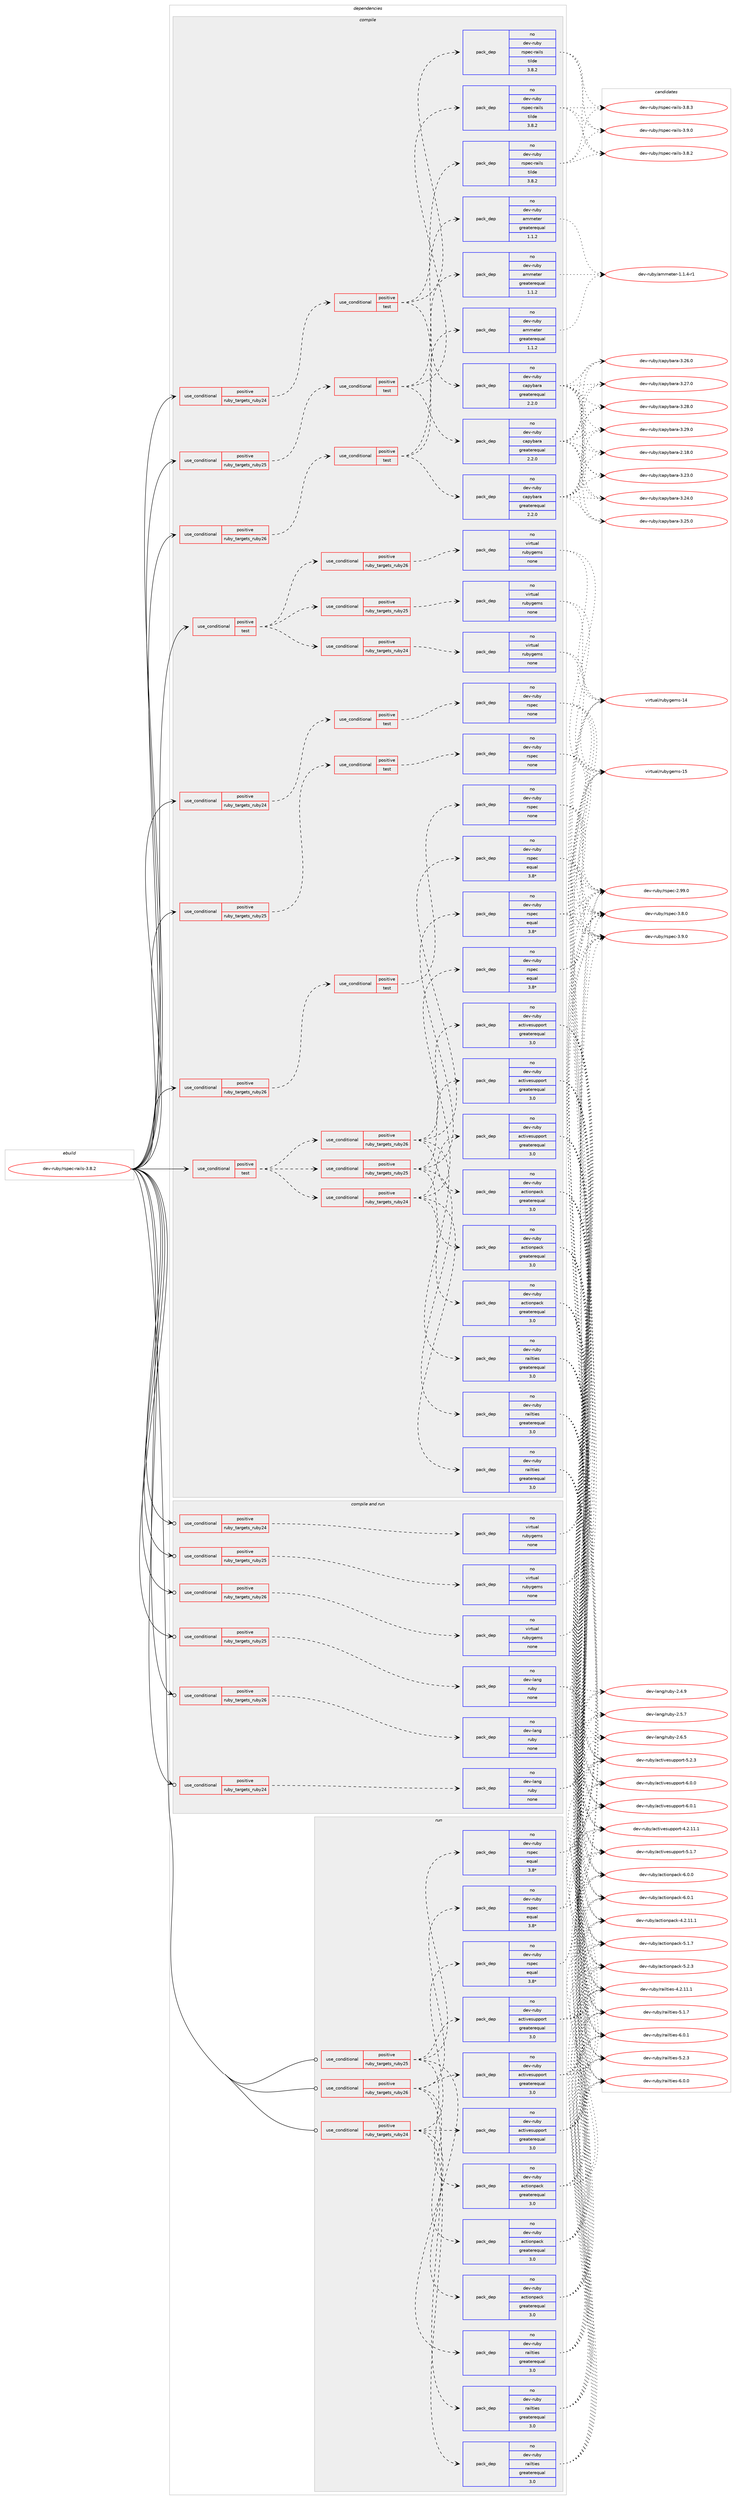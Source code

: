 digraph prolog {

# *************
# Graph options
# *************

newrank=true;
concentrate=true;
compound=true;
graph [rankdir=LR,fontname=Helvetica,fontsize=10,ranksep=1.5];#, ranksep=2.5, nodesep=0.2];
edge  [arrowhead=vee];
node  [fontname=Helvetica,fontsize=10];

# **********
# The ebuild
# **********

subgraph cluster_leftcol {
color=gray;
rank=same;
label=<<i>ebuild</i>>;
id [label="dev-ruby/rspec-rails-3.8.2", color=red, width=4, href="../dev-ruby/rspec-rails-3.8.2.svg"];
}

# ****************
# The dependencies
# ****************

subgraph cluster_midcol {
color=gray;
label=<<i>dependencies</i>>;
subgraph cluster_compile {
fillcolor="#eeeeee";
style=filled;
label=<<i>compile</i>>;
subgraph cond174274 {
dependency708427 [label=<<TABLE BORDER="0" CELLBORDER="1" CELLSPACING="0" CELLPADDING="4"><TR><TD ROWSPAN="3" CELLPADDING="10">use_conditional</TD></TR><TR><TD>positive</TD></TR><TR><TD>ruby_targets_ruby24</TD></TR></TABLE>>, shape=none, color=red];
subgraph cond174275 {
dependency708428 [label=<<TABLE BORDER="0" CELLBORDER="1" CELLSPACING="0" CELLPADDING="4"><TR><TD ROWSPAN="3" CELLPADDING="10">use_conditional</TD></TR><TR><TD>positive</TD></TR><TR><TD>test</TD></TR></TABLE>>, shape=none, color=red];
subgraph pack522123 {
dependency708429 [label=<<TABLE BORDER="0" CELLBORDER="1" CELLSPACING="0" CELLPADDING="4" WIDTH="220"><TR><TD ROWSPAN="6" CELLPADDING="30">pack_dep</TD></TR><TR><TD WIDTH="110">no</TD></TR><TR><TD>dev-ruby</TD></TR><TR><TD>capybara</TD></TR><TR><TD>greaterequal</TD></TR><TR><TD>2.2.0</TD></TR></TABLE>>, shape=none, color=blue];
}
dependency708428:e -> dependency708429:w [weight=20,style="dashed",arrowhead="vee"];
subgraph pack522124 {
dependency708430 [label=<<TABLE BORDER="0" CELLBORDER="1" CELLSPACING="0" CELLPADDING="4" WIDTH="220"><TR><TD ROWSPAN="6" CELLPADDING="30">pack_dep</TD></TR><TR><TD WIDTH="110">no</TD></TR><TR><TD>dev-ruby</TD></TR><TR><TD>ammeter</TD></TR><TR><TD>greaterequal</TD></TR><TR><TD>1.1.2</TD></TR></TABLE>>, shape=none, color=blue];
}
dependency708428:e -> dependency708430:w [weight=20,style="dashed",arrowhead="vee"];
subgraph pack522125 {
dependency708431 [label=<<TABLE BORDER="0" CELLBORDER="1" CELLSPACING="0" CELLPADDING="4" WIDTH="220"><TR><TD ROWSPAN="6" CELLPADDING="30">pack_dep</TD></TR><TR><TD WIDTH="110">no</TD></TR><TR><TD>dev-ruby</TD></TR><TR><TD>rspec-rails</TD></TR><TR><TD>tilde</TD></TR><TR><TD>3.8.2</TD></TR></TABLE>>, shape=none, color=blue];
}
dependency708428:e -> dependency708431:w [weight=20,style="dashed",arrowhead="vee"];
}
dependency708427:e -> dependency708428:w [weight=20,style="dashed",arrowhead="vee"];
}
id:e -> dependency708427:w [weight=20,style="solid",arrowhead="vee"];
subgraph cond174276 {
dependency708432 [label=<<TABLE BORDER="0" CELLBORDER="1" CELLSPACING="0" CELLPADDING="4"><TR><TD ROWSPAN="3" CELLPADDING="10">use_conditional</TD></TR><TR><TD>positive</TD></TR><TR><TD>ruby_targets_ruby24</TD></TR></TABLE>>, shape=none, color=red];
subgraph cond174277 {
dependency708433 [label=<<TABLE BORDER="0" CELLBORDER="1" CELLSPACING="0" CELLPADDING="4"><TR><TD ROWSPAN="3" CELLPADDING="10">use_conditional</TD></TR><TR><TD>positive</TD></TR><TR><TD>test</TD></TR></TABLE>>, shape=none, color=red];
subgraph pack522126 {
dependency708434 [label=<<TABLE BORDER="0" CELLBORDER="1" CELLSPACING="0" CELLPADDING="4" WIDTH="220"><TR><TD ROWSPAN="6" CELLPADDING="30">pack_dep</TD></TR><TR><TD WIDTH="110">no</TD></TR><TR><TD>dev-ruby</TD></TR><TR><TD>rspec</TD></TR><TR><TD>none</TD></TR><TR><TD></TD></TR></TABLE>>, shape=none, color=blue];
}
dependency708433:e -> dependency708434:w [weight=20,style="dashed",arrowhead="vee"];
}
dependency708432:e -> dependency708433:w [weight=20,style="dashed",arrowhead="vee"];
}
id:e -> dependency708432:w [weight=20,style="solid",arrowhead="vee"];
subgraph cond174278 {
dependency708435 [label=<<TABLE BORDER="0" CELLBORDER="1" CELLSPACING="0" CELLPADDING="4"><TR><TD ROWSPAN="3" CELLPADDING="10">use_conditional</TD></TR><TR><TD>positive</TD></TR><TR><TD>ruby_targets_ruby25</TD></TR></TABLE>>, shape=none, color=red];
subgraph cond174279 {
dependency708436 [label=<<TABLE BORDER="0" CELLBORDER="1" CELLSPACING="0" CELLPADDING="4"><TR><TD ROWSPAN="3" CELLPADDING="10">use_conditional</TD></TR><TR><TD>positive</TD></TR><TR><TD>test</TD></TR></TABLE>>, shape=none, color=red];
subgraph pack522127 {
dependency708437 [label=<<TABLE BORDER="0" CELLBORDER="1" CELLSPACING="0" CELLPADDING="4" WIDTH="220"><TR><TD ROWSPAN="6" CELLPADDING="30">pack_dep</TD></TR><TR><TD WIDTH="110">no</TD></TR><TR><TD>dev-ruby</TD></TR><TR><TD>capybara</TD></TR><TR><TD>greaterequal</TD></TR><TR><TD>2.2.0</TD></TR></TABLE>>, shape=none, color=blue];
}
dependency708436:e -> dependency708437:w [weight=20,style="dashed",arrowhead="vee"];
subgraph pack522128 {
dependency708438 [label=<<TABLE BORDER="0" CELLBORDER="1" CELLSPACING="0" CELLPADDING="4" WIDTH="220"><TR><TD ROWSPAN="6" CELLPADDING="30">pack_dep</TD></TR><TR><TD WIDTH="110">no</TD></TR><TR><TD>dev-ruby</TD></TR><TR><TD>ammeter</TD></TR><TR><TD>greaterequal</TD></TR><TR><TD>1.1.2</TD></TR></TABLE>>, shape=none, color=blue];
}
dependency708436:e -> dependency708438:w [weight=20,style="dashed",arrowhead="vee"];
subgraph pack522129 {
dependency708439 [label=<<TABLE BORDER="0" CELLBORDER="1" CELLSPACING="0" CELLPADDING="4" WIDTH="220"><TR><TD ROWSPAN="6" CELLPADDING="30">pack_dep</TD></TR><TR><TD WIDTH="110">no</TD></TR><TR><TD>dev-ruby</TD></TR><TR><TD>rspec-rails</TD></TR><TR><TD>tilde</TD></TR><TR><TD>3.8.2</TD></TR></TABLE>>, shape=none, color=blue];
}
dependency708436:e -> dependency708439:w [weight=20,style="dashed",arrowhead="vee"];
}
dependency708435:e -> dependency708436:w [weight=20,style="dashed",arrowhead="vee"];
}
id:e -> dependency708435:w [weight=20,style="solid",arrowhead="vee"];
subgraph cond174280 {
dependency708440 [label=<<TABLE BORDER="0" CELLBORDER="1" CELLSPACING="0" CELLPADDING="4"><TR><TD ROWSPAN="3" CELLPADDING="10">use_conditional</TD></TR><TR><TD>positive</TD></TR><TR><TD>ruby_targets_ruby25</TD></TR></TABLE>>, shape=none, color=red];
subgraph cond174281 {
dependency708441 [label=<<TABLE BORDER="0" CELLBORDER="1" CELLSPACING="0" CELLPADDING="4"><TR><TD ROWSPAN="3" CELLPADDING="10">use_conditional</TD></TR><TR><TD>positive</TD></TR><TR><TD>test</TD></TR></TABLE>>, shape=none, color=red];
subgraph pack522130 {
dependency708442 [label=<<TABLE BORDER="0" CELLBORDER="1" CELLSPACING="0" CELLPADDING="4" WIDTH="220"><TR><TD ROWSPAN="6" CELLPADDING="30">pack_dep</TD></TR><TR><TD WIDTH="110">no</TD></TR><TR><TD>dev-ruby</TD></TR><TR><TD>rspec</TD></TR><TR><TD>none</TD></TR><TR><TD></TD></TR></TABLE>>, shape=none, color=blue];
}
dependency708441:e -> dependency708442:w [weight=20,style="dashed",arrowhead="vee"];
}
dependency708440:e -> dependency708441:w [weight=20,style="dashed",arrowhead="vee"];
}
id:e -> dependency708440:w [weight=20,style="solid",arrowhead="vee"];
subgraph cond174282 {
dependency708443 [label=<<TABLE BORDER="0" CELLBORDER="1" CELLSPACING="0" CELLPADDING="4"><TR><TD ROWSPAN="3" CELLPADDING="10">use_conditional</TD></TR><TR><TD>positive</TD></TR><TR><TD>ruby_targets_ruby26</TD></TR></TABLE>>, shape=none, color=red];
subgraph cond174283 {
dependency708444 [label=<<TABLE BORDER="0" CELLBORDER="1" CELLSPACING="0" CELLPADDING="4"><TR><TD ROWSPAN="3" CELLPADDING="10">use_conditional</TD></TR><TR><TD>positive</TD></TR><TR><TD>test</TD></TR></TABLE>>, shape=none, color=red];
subgraph pack522131 {
dependency708445 [label=<<TABLE BORDER="0" CELLBORDER="1" CELLSPACING="0" CELLPADDING="4" WIDTH="220"><TR><TD ROWSPAN="6" CELLPADDING="30">pack_dep</TD></TR><TR><TD WIDTH="110">no</TD></TR><TR><TD>dev-ruby</TD></TR><TR><TD>capybara</TD></TR><TR><TD>greaterequal</TD></TR><TR><TD>2.2.0</TD></TR></TABLE>>, shape=none, color=blue];
}
dependency708444:e -> dependency708445:w [weight=20,style="dashed",arrowhead="vee"];
subgraph pack522132 {
dependency708446 [label=<<TABLE BORDER="0" CELLBORDER="1" CELLSPACING="0" CELLPADDING="4" WIDTH="220"><TR><TD ROWSPAN="6" CELLPADDING="30">pack_dep</TD></TR><TR><TD WIDTH="110">no</TD></TR><TR><TD>dev-ruby</TD></TR><TR><TD>ammeter</TD></TR><TR><TD>greaterequal</TD></TR><TR><TD>1.1.2</TD></TR></TABLE>>, shape=none, color=blue];
}
dependency708444:e -> dependency708446:w [weight=20,style="dashed",arrowhead="vee"];
subgraph pack522133 {
dependency708447 [label=<<TABLE BORDER="0" CELLBORDER="1" CELLSPACING="0" CELLPADDING="4" WIDTH="220"><TR><TD ROWSPAN="6" CELLPADDING="30">pack_dep</TD></TR><TR><TD WIDTH="110">no</TD></TR><TR><TD>dev-ruby</TD></TR><TR><TD>rspec-rails</TD></TR><TR><TD>tilde</TD></TR><TR><TD>3.8.2</TD></TR></TABLE>>, shape=none, color=blue];
}
dependency708444:e -> dependency708447:w [weight=20,style="dashed",arrowhead="vee"];
}
dependency708443:e -> dependency708444:w [weight=20,style="dashed",arrowhead="vee"];
}
id:e -> dependency708443:w [weight=20,style="solid",arrowhead="vee"];
subgraph cond174284 {
dependency708448 [label=<<TABLE BORDER="0" CELLBORDER="1" CELLSPACING="0" CELLPADDING="4"><TR><TD ROWSPAN="3" CELLPADDING="10">use_conditional</TD></TR><TR><TD>positive</TD></TR><TR><TD>ruby_targets_ruby26</TD></TR></TABLE>>, shape=none, color=red];
subgraph cond174285 {
dependency708449 [label=<<TABLE BORDER="0" CELLBORDER="1" CELLSPACING="0" CELLPADDING="4"><TR><TD ROWSPAN="3" CELLPADDING="10">use_conditional</TD></TR><TR><TD>positive</TD></TR><TR><TD>test</TD></TR></TABLE>>, shape=none, color=red];
subgraph pack522134 {
dependency708450 [label=<<TABLE BORDER="0" CELLBORDER="1" CELLSPACING="0" CELLPADDING="4" WIDTH="220"><TR><TD ROWSPAN="6" CELLPADDING="30">pack_dep</TD></TR><TR><TD WIDTH="110">no</TD></TR><TR><TD>dev-ruby</TD></TR><TR><TD>rspec</TD></TR><TR><TD>none</TD></TR><TR><TD></TD></TR></TABLE>>, shape=none, color=blue];
}
dependency708449:e -> dependency708450:w [weight=20,style="dashed",arrowhead="vee"];
}
dependency708448:e -> dependency708449:w [weight=20,style="dashed",arrowhead="vee"];
}
id:e -> dependency708448:w [weight=20,style="solid",arrowhead="vee"];
subgraph cond174286 {
dependency708451 [label=<<TABLE BORDER="0" CELLBORDER="1" CELLSPACING="0" CELLPADDING="4"><TR><TD ROWSPAN="3" CELLPADDING="10">use_conditional</TD></TR><TR><TD>positive</TD></TR><TR><TD>test</TD></TR></TABLE>>, shape=none, color=red];
subgraph cond174287 {
dependency708452 [label=<<TABLE BORDER="0" CELLBORDER="1" CELLSPACING="0" CELLPADDING="4"><TR><TD ROWSPAN="3" CELLPADDING="10">use_conditional</TD></TR><TR><TD>positive</TD></TR><TR><TD>ruby_targets_ruby24</TD></TR></TABLE>>, shape=none, color=red];
subgraph pack522135 {
dependency708453 [label=<<TABLE BORDER="0" CELLBORDER="1" CELLSPACING="0" CELLPADDING="4" WIDTH="220"><TR><TD ROWSPAN="6" CELLPADDING="30">pack_dep</TD></TR><TR><TD WIDTH="110">no</TD></TR><TR><TD>dev-ruby</TD></TR><TR><TD>activesupport</TD></TR><TR><TD>greaterequal</TD></TR><TR><TD>3.0</TD></TR></TABLE>>, shape=none, color=blue];
}
dependency708452:e -> dependency708453:w [weight=20,style="dashed",arrowhead="vee"];
subgraph pack522136 {
dependency708454 [label=<<TABLE BORDER="0" CELLBORDER="1" CELLSPACING="0" CELLPADDING="4" WIDTH="220"><TR><TD ROWSPAN="6" CELLPADDING="30">pack_dep</TD></TR><TR><TD WIDTH="110">no</TD></TR><TR><TD>dev-ruby</TD></TR><TR><TD>actionpack</TD></TR><TR><TD>greaterequal</TD></TR><TR><TD>3.0</TD></TR></TABLE>>, shape=none, color=blue];
}
dependency708452:e -> dependency708454:w [weight=20,style="dashed",arrowhead="vee"];
subgraph pack522137 {
dependency708455 [label=<<TABLE BORDER="0" CELLBORDER="1" CELLSPACING="0" CELLPADDING="4" WIDTH="220"><TR><TD ROWSPAN="6" CELLPADDING="30">pack_dep</TD></TR><TR><TD WIDTH="110">no</TD></TR><TR><TD>dev-ruby</TD></TR><TR><TD>railties</TD></TR><TR><TD>greaterequal</TD></TR><TR><TD>3.0</TD></TR></TABLE>>, shape=none, color=blue];
}
dependency708452:e -> dependency708455:w [weight=20,style="dashed",arrowhead="vee"];
subgraph pack522138 {
dependency708456 [label=<<TABLE BORDER="0" CELLBORDER="1" CELLSPACING="0" CELLPADDING="4" WIDTH="220"><TR><TD ROWSPAN="6" CELLPADDING="30">pack_dep</TD></TR><TR><TD WIDTH="110">no</TD></TR><TR><TD>dev-ruby</TD></TR><TR><TD>rspec</TD></TR><TR><TD>equal</TD></TR><TR><TD>3.8*</TD></TR></TABLE>>, shape=none, color=blue];
}
dependency708452:e -> dependency708456:w [weight=20,style="dashed",arrowhead="vee"];
}
dependency708451:e -> dependency708452:w [weight=20,style="dashed",arrowhead="vee"];
subgraph cond174288 {
dependency708457 [label=<<TABLE BORDER="0" CELLBORDER="1" CELLSPACING="0" CELLPADDING="4"><TR><TD ROWSPAN="3" CELLPADDING="10">use_conditional</TD></TR><TR><TD>positive</TD></TR><TR><TD>ruby_targets_ruby25</TD></TR></TABLE>>, shape=none, color=red];
subgraph pack522139 {
dependency708458 [label=<<TABLE BORDER="0" CELLBORDER="1" CELLSPACING="0" CELLPADDING="4" WIDTH="220"><TR><TD ROWSPAN="6" CELLPADDING="30">pack_dep</TD></TR><TR><TD WIDTH="110">no</TD></TR><TR><TD>dev-ruby</TD></TR><TR><TD>activesupport</TD></TR><TR><TD>greaterequal</TD></TR><TR><TD>3.0</TD></TR></TABLE>>, shape=none, color=blue];
}
dependency708457:e -> dependency708458:w [weight=20,style="dashed",arrowhead="vee"];
subgraph pack522140 {
dependency708459 [label=<<TABLE BORDER="0" CELLBORDER="1" CELLSPACING="0" CELLPADDING="4" WIDTH="220"><TR><TD ROWSPAN="6" CELLPADDING="30">pack_dep</TD></TR><TR><TD WIDTH="110">no</TD></TR><TR><TD>dev-ruby</TD></TR><TR><TD>actionpack</TD></TR><TR><TD>greaterequal</TD></TR><TR><TD>3.0</TD></TR></TABLE>>, shape=none, color=blue];
}
dependency708457:e -> dependency708459:w [weight=20,style="dashed",arrowhead="vee"];
subgraph pack522141 {
dependency708460 [label=<<TABLE BORDER="0" CELLBORDER="1" CELLSPACING="0" CELLPADDING="4" WIDTH="220"><TR><TD ROWSPAN="6" CELLPADDING="30">pack_dep</TD></TR><TR><TD WIDTH="110">no</TD></TR><TR><TD>dev-ruby</TD></TR><TR><TD>railties</TD></TR><TR><TD>greaterequal</TD></TR><TR><TD>3.0</TD></TR></TABLE>>, shape=none, color=blue];
}
dependency708457:e -> dependency708460:w [weight=20,style="dashed",arrowhead="vee"];
subgraph pack522142 {
dependency708461 [label=<<TABLE BORDER="0" CELLBORDER="1" CELLSPACING="0" CELLPADDING="4" WIDTH="220"><TR><TD ROWSPAN="6" CELLPADDING="30">pack_dep</TD></TR><TR><TD WIDTH="110">no</TD></TR><TR><TD>dev-ruby</TD></TR><TR><TD>rspec</TD></TR><TR><TD>equal</TD></TR><TR><TD>3.8*</TD></TR></TABLE>>, shape=none, color=blue];
}
dependency708457:e -> dependency708461:w [weight=20,style="dashed",arrowhead="vee"];
}
dependency708451:e -> dependency708457:w [weight=20,style="dashed",arrowhead="vee"];
subgraph cond174289 {
dependency708462 [label=<<TABLE BORDER="0" CELLBORDER="1" CELLSPACING="0" CELLPADDING="4"><TR><TD ROWSPAN="3" CELLPADDING="10">use_conditional</TD></TR><TR><TD>positive</TD></TR><TR><TD>ruby_targets_ruby26</TD></TR></TABLE>>, shape=none, color=red];
subgraph pack522143 {
dependency708463 [label=<<TABLE BORDER="0" CELLBORDER="1" CELLSPACING="0" CELLPADDING="4" WIDTH="220"><TR><TD ROWSPAN="6" CELLPADDING="30">pack_dep</TD></TR><TR><TD WIDTH="110">no</TD></TR><TR><TD>dev-ruby</TD></TR><TR><TD>activesupport</TD></TR><TR><TD>greaterequal</TD></TR><TR><TD>3.0</TD></TR></TABLE>>, shape=none, color=blue];
}
dependency708462:e -> dependency708463:w [weight=20,style="dashed",arrowhead="vee"];
subgraph pack522144 {
dependency708464 [label=<<TABLE BORDER="0" CELLBORDER="1" CELLSPACING="0" CELLPADDING="4" WIDTH="220"><TR><TD ROWSPAN="6" CELLPADDING="30">pack_dep</TD></TR><TR><TD WIDTH="110">no</TD></TR><TR><TD>dev-ruby</TD></TR><TR><TD>actionpack</TD></TR><TR><TD>greaterequal</TD></TR><TR><TD>3.0</TD></TR></TABLE>>, shape=none, color=blue];
}
dependency708462:e -> dependency708464:w [weight=20,style="dashed",arrowhead="vee"];
subgraph pack522145 {
dependency708465 [label=<<TABLE BORDER="0" CELLBORDER="1" CELLSPACING="0" CELLPADDING="4" WIDTH="220"><TR><TD ROWSPAN="6" CELLPADDING="30">pack_dep</TD></TR><TR><TD WIDTH="110">no</TD></TR><TR><TD>dev-ruby</TD></TR><TR><TD>railties</TD></TR><TR><TD>greaterequal</TD></TR><TR><TD>3.0</TD></TR></TABLE>>, shape=none, color=blue];
}
dependency708462:e -> dependency708465:w [weight=20,style="dashed",arrowhead="vee"];
subgraph pack522146 {
dependency708466 [label=<<TABLE BORDER="0" CELLBORDER="1" CELLSPACING="0" CELLPADDING="4" WIDTH="220"><TR><TD ROWSPAN="6" CELLPADDING="30">pack_dep</TD></TR><TR><TD WIDTH="110">no</TD></TR><TR><TD>dev-ruby</TD></TR><TR><TD>rspec</TD></TR><TR><TD>equal</TD></TR><TR><TD>3.8*</TD></TR></TABLE>>, shape=none, color=blue];
}
dependency708462:e -> dependency708466:w [weight=20,style="dashed",arrowhead="vee"];
}
dependency708451:e -> dependency708462:w [weight=20,style="dashed",arrowhead="vee"];
}
id:e -> dependency708451:w [weight=20,style="solid",arrowhead="vee"];
subgraph cond174290 {
dependency708467 [label=<<TABLE BORDER="0" CELLBORDER="1" CELLSPACING="0" CELLPADDING="4"><TR><TD ROWSPAN="3" CELLPADDING="10">use_conditional</TD></TR><TR><TD>positive</TD></TR><TR><TD>test</TD></TR></TABLE>>, shape=none, color=red];
subgraph cond174291 {
dependency708468 [label=<<TABLE BORDER="0" CELLBORDER="1" CELLSPACING="0" CELLPADDING="4"><TR><TD ROWSPAN="3" CELLPADDING="10">use_conditional</TD></TR><TR><TD>positive</TD></TR><TR><TD>ruby_targets_ruby24</TD></TR></TABLE>>, shape=none, color=red];
subgraph pack522147 {
dependency708469 [label=<<TABLE BORDER="0" CELLBORDER="1" CELLSPACING="0" CELLPADDING="4" WIDTH="220"><TR><TD ROWSPAN="6" CELLPADDING="30">pack_dep</TD></TR><TR><TD WIDTH="110">no</TD></TR><TR><TD>virtual</TD></TR><TR><TD>rubygems</TD></TR><TR><TD>none</TD></TR><TR><TD></TD></TR></TABLE>>, shape=none, color=blue];
}
dependency708468:e -> dependency708469:w [weight=20,style="dashed",arrowhead="vee"];
}
dependency708467:e -> dependency708468:w [weight=20,style="dashed",arrowhead="vee"];
subgraph cond174292 {
dependency708470 [label=<<TABLE BORDER="0" CELLBORDER="1" CELLSPACING="0" CELLPADDING="4"><TR><TD ROWSPAN="3" CELLPADDING="10">use_conditional</TD></TR><TR><TD>positive</TD></TR><TR><TD>ruby_targets_ruby25</TD></TR></TABLE>>, shape=none, color=red];
subgraph pack522148 {
dependency708471 [label=<<TABLE BORDER="0" CELLBORDER="1" CELLSPACING="0" CELLPADDING="4" WIDTH="220"><TR><TD ROWSPAN="6" CELLPADDING="30">pack_dep</TD></TR><TR><TD WIDTH="110">no</TD></TR><TR><TD>virtual</TD></TR><TR><TD>rubygems</TD></TR><TR><TD>none</TD></TR><TR><TD></TD></TR></TABLE>>, shape=none, color=blue];
}
dependency708470:e -> dependency708471:w [weight=20,style="dashed",arrowhead="vee"];
}
dependency708467:e -> dependency708470:w [weight=20,style="dashed",arrowhead="vee"];
subgraph cond174293 {
dependency708472 [label=<<TABLE BORDER="0" CELLBORDER="1" CELLSPACING="0" CELLPADDING="4"><TR><TD ROWSPAN="3" CELLPADDING="10">use_conditional</TD></TR><TR><TD>positive</TD></TR><TR><TD>ruby_targets_ruby26</TD></TR></TABLE>>, shape=none, color=red];
subgraph pack522149 {
dependency708473 [label=<<TABLE BORDER="0" CELLBORDER="1" CELLSPACING="0" CELLPADDING="4" WIDTH="220"><TR><TD ROWSPAN="6" CELLPADDING="30">pack_dep</TD></TR><TR><TD WIDTH="110">no</TD></TR><TR><TD>virtual</TD></TR><TR><TD>rubygems</TD></TR><TR><TD>none</TD></TR><TR><TD></TD></TR></TABLE>>, shape=none, color=blue];
}
dependency708472:e -> dependency708473:w [weight=20,style="dashed",arrowhead="vee"];
}
dependency708467:e -> dependency708472:w [weight=20,style="dashed",arrowhead="vee"];
}
id:e -> dependency708467:w [weight=20,style="solid",arrowhead="vee"];
}
subgraph cluster_compileandrun {
fillcolor="#eeeeee";
style=filled;
label=<<i>compile and run</i>>;
subgraph cond174294 {
dependency708474 [label=<<TABLE BORDER="0" CELLBORDER="1" CELLSPACING="0" CELLPADDING="4"><TR><TD ROWSPAN="3" CELLPADDING="10">use_conditional</TD></TR><TR><TD>positive</TD></TR><TR><TD>ruby_targets_ruby24</TD></TR></TABLE>>, shape=none, color=red];
subgraph pack522150 {
dependency708475 [label=<<TABLE BORDER="0" CELLBORDER="1" CELLSPACING="0" CELLPADDING="4" WIDTH="220"><TR><TD ROWSPAN="6" CELLPADDING="30">pack_dep</TD></TR><TR><TD WIDTH="110">no</TD></TR><TR><TD>dev-lang</TD></TR><TR><TD>ruby</TD></TR><TR><TD>none</TD></TR><TR><TD></TD></TR></TABLE>>, shape=none, color=blue];
}
dependency708474:e -> dependency708475:w [weight=20,style="dashed",arrowhead="vee"];
}
id:e -> dependency708474:w [weight=20,style="solid",arrowhead="odotvee"];
subgraph cond174295 {
dependency708476 [label=<<TABLE BORDER="0" CELLBORDER="1" CELLSPACING="0" CELLPADDING="4"><TR><TD ROWSPAN="3" CELLPADDING="10">use_conditional</TD></TR><TR><TD>positive</TD></TR><TR><TD>ruby_targets_ruby24</TD></TR></TABLE>>, shape=none, color=red];
subgraph pack522151 {
dependency708477 [label=<<TABLE BORDER="0" CELLBORDER="1" CELLSPACING="0" CELLPADDING="4" WIDTH="220"><TR><TD ROWSPAN="6" CELLPADDING="30">pack_dep</TD></TR><TR><TD WIDTH="110">no</TD></TR><TR><TD>virtual</TD></TR><TR><TD>rubygems</TD></TR><TR><TD>none</TD></TR><TR><TD></TD></TR></TABLE>>, shape=none, color=blue];
}
dependency708476:e -> dependency708477:w [weight=20,style="dashed",arrowhead="vee"];
}
id:e -> dependency708476:w [weight=20,style="solid",arrowhead="odotvee"];
subgraph cond174296 {
dependency708478 [label=<<TABLE BORDER="0" CELLBORDER="1" CELLSPACING="0" CELLPADDING="4"><TR><TD ROWSPAN="3" CELLPADDING="10">use_conditional</TD></TR><TR><TD>positive</TD></TR><TR><TD>ruby_targets_ruby25</TD></TR></TABLE>>, shape=none, color=red];
subgraph pack522152 {
dependency708479 [label=<<TABLE BORDER="0" CELLBORDER="1" CELLSPACING="0" CELLPADDING="4" WIDTH="220"><TR><TD ROWSPAN="6" CELLPADDING="30">pack_dep</TD></TR><TR><TD WIDTH="110">no</TD></TR><TR><TD>dev-lang</TD></TR><TR><TD>ruby</TD></TR><TR><TD>none</TD></TR><TR><TD></TD></TR></TABLE>>, shape=none, color=blue];
}
dependency708478:e -> dependency708479:w [weight=20,style="dashed",arrowhead="vee"];
}
id:e -> dependency708478:w [weight=20,style="solid",arrowhead="odotvee"];
subgraph cond174297 {
dependency708480 [label=<<TABLE BORDER="0" CELLBORDER="1" CELLSPACING="0" CELLPADDING="4"><TR><TD ROWSPAN="3" CELLPADDING="10">use_conditional</TD></TR><TR><TD>positive</TD></TR><TR><TD>ruby_targets_ruby25</TD></TR></TABLE>>, shape=none, color=red];
subgraph pack522153 {
dependency708481 [label=<<TABLE BORDER="0" CELLBORDER="1" CELLSPACING="0" CELLPADDING="4" WIDTH="220"><TR><TD ROWSPAN="6" CELLPADDING="30">pack_dep</TD></TR><TR><TD WIDTH="110">no</TD></TR><TR><TD>virtual</TD></TR><TR><TD>rubygems</TD></TR><TR><TD>none</TD></TR><TR><TD></TD></TR></TABLE>>, shape=none, color=blue];
}
dependency708480:e -> dependency708481:w [weight=20,style="dashed",arrowhead="vee"];
}
id:e -> dependency708480:w [weight=20,style="solid",arrowhead="odotvee"];
subgraph cond174298 {
dependency708482 [label=<<TABLE BORDER="0" CELLBORDER="1" CELLSPACING="0" CELLPADDING="4"><TR><TD ROWSPAN="3" CELLPADDING="10">use_conditional</TD></TR><TR><TD>positive</TD></TR><TR><TD>ruby_targets_ruby26</TD></TR></TABLE>>, shape=none, color=red];
subgraph pack522154 {
dependency708483 [label=<<TABLE BORDER="0" CELLBORDER="1" CELLSPACING="0" CELLPADDING="4" WIDTH="220"><TR><TD ROWSPAN="6" CELLPADDING="30">pack_dep</TD></TR><TR><TD WIDTH="110">no</TD></TR><TR><TD>dev-lang</TD></TR><TR><TD>ruby</TD></TR><TR><TD>none</TD></TR><TR><TD></TD></TR></TABLE>>, shape=none, color=blue];
}
dependency708482:e -> dependency708483:w [weight=20,style="dashed",arrowhead="vee"];
}
id:e -> dependency708482:w [weight=20,style="solid",arrowhead="odotvee"];
subgraph cond174299 {
dependency708484 [label=<<TABLE BORDER="0" CELLBORDER="1" CELLSPACING="0" CELLPADDING="4"><TR><TD ROWSPAN="3" CELLPADDING="10">use_conditional</TD></TR><TR><TD>positive</TD></TR><TR><TD>ruby_targets_ruby26</TD></TR></TABLE>>, shape=none, color=red];
subgraph pack522155 {
dependency708485 [label=<<TABLE BORDER="0" CELLBORDER="1" CELLSPACING="0" CELLPADDING="4" WIDTH="220"><TR><TD ROWSPAN="6" CELLPADDING="30">pack_dep</TD></TR><TR><TD WIDTH="110">no</TD></TR><TR><TD>virtual</TD></TR><TR><TD>rubygems</TD></TR><TR><TD>none</TD></TR><TR><TD></TD></TR></TABLE>>, shape=none, color=blue];
}
dependency708484:e -> dependency708485:w [weight=20,style="dashed",arrowhead="vee"];
}
id:e -> dependency708484:w [weight=20,style="solid",arrowhead="odotvee"];
}
subgraph cluster_run {
fillcolor="#eeeeee";
style=filled;
label=<<i>run</i>>;
subgraph cond174300 {
dependency708486 [label=<<TABLE BORDER="0" CELLBORDER="1" CELLSPACING="0" CELLPADDING="4"><TR><TD ROWSPAN="3" CELLPADDING="10">use_conditional</TD></TR><TR><TD>positive</TD></TR><TR><TD>ruby_targets_ruby24</TD></TR></TABLE>>, shape=none, color=red];
subgraph pack522156 {
dependency708487 [label=<<TABLE BORDER="0" CELLBORDER="1" CELLSPACING="0" CELLPADDING="4" WIDTH="220"><TR><TD ROWSPAN="6" CELLPADDING="30">pack_dep</TD></TR><TR><TD WIDTH="110">no</TD></TR><TR><TD>dev-ruby</TD></TR><TR><TD>activesupport</TD></TR><TR><TD>greaterequal</TD></TR><TR><TD>3.0</TD></TR></TABLE>>, shape=none, color=blue];
}
dependency708486:e -> dependency708487:w [weight=20,style="dashed",arrowhead="vee"];
subgraph pack522157 {
dependency708488 [label=<<TABLE BORDER="0" CELLBORDER="1" CELLSPACING="0" CELLPADDING="4" WIDTH="220"><TR><TD ROWSPAN="6" CELLPADDING="30">pack_dep</TD></TR><TR><TD WIDTH="110">no</TD></TR><TR><TD>dev-ruby</TD></TR><TR><TD>actionpack</TD></TR><TR><TD>greaterequal</TD></TR><TR><TD>3.0</TD></TR></TABLE>>, shape=none, color=blue];
}
dependency708486:e -> dependency708488:w [weight=20,style="dashed",arrowhead="vee"];
subgraph pack522158 {
dependency708489 [label=<<TABLE BORDER="0" CELLBORDER="1" CELLSPACING="0" CELLPADDING="4" WIDTH="220"><TR><TD ROWSPAN="6" CELLPADDING="30">pack_dep</TD></TR><TR><TD WIDTH="110">no</TD></TR><TR><TD>dev-ruby</TD></TR><TR><TD>railties</TD></TR><TR><TD>greaterequal</TD></TR><TR><TD>3.0</TD></TR></TABLE>>, shape=none, color=blue];
}
dependency708486:e -> dependency708489:w [weight=20,style="dashed",arrowhead="vee"];
subgraph pack522159 {
dependency708490 [label=<<TABLE BORDER="0" CELLBORDER="1" CELLSPACING="0" CELLPADDING="4" WIDTH="220"><TR><TD ROWSPAN="6" CELLPADDING="30">pack_dep</TD></TR><TR><TD WIDTH="110">no</TD></TR><TR><TD>dev-ruby</TD></TR><TR><TD>rspec</TD></TR><TR><TD>equal</TD></TR><TR><TD>3.8*</TD></TR></TABLE>>, shape=none, color=blue];
}
dependency708486:e -> dependency708490:w [weight=20,style="dashed",arrowhead="vee"];
}
id:e -> dependency708486:w [weight=20,style="solid",arrowhead="odot"];
subgraph cond174301 {
dependency708491 [label=<<TABLE BORDER="0" CELLBORDER="1" CELLSPACING="0" CELLPADDING="4"><TR><TD ROWSPAN="3" CELLPADDING="10">use_conditional</TD></TR><TR><TD>positive</TD></TR><TR><TD>ruby_targets_ruby25</TD></TR></TABLE>>, shape=none, color=red];
subgraph pack522160 {
dependency708492 [label=<<TABLE BORDER="0" CELLBORDER="1" CELLSPACING="0" CELLPADDING="4" WIDTH="220"><TR><TD ROWSPAN="6" CELLPADDING="30">pack_dep</TD></TR><TR><TD WIDTH="110">no</TD></TR><TR><TD>dev-ruby</TD></TR><TR><TD>activesupport</TD></TR><TR><TD>greaterequal</TD></TR><TR><TD>3.0</TD></TR></TABLE>>, shape=none, color=blue];
}
dependency708491:e -> dependency708492:w [weight=20,style="dashed",arrowhead="vee"];
subgraph pack522161 {
dependency708493 [label=<<TABLE BORDER="0" CELLBORDER="1" CELLSPACING="0" CELLPADDING="4" WIDTH="220"><TR><TD ROWSPAN="6" CELLPADDING="30">pack_dep</TD></TR><TR><TD WIDTH="110">no</TD></TR><TR><TD>dev-ruby</TD></TR><TR><TD>actionpack</TD></TR><TR><TD>greaterequal</TD></TR><TR><TD>3.0</TD></TR></TABLE>>, shape=none, color=blue];
}
dependency708491:e -> dependency708493:w [weight=20,style="dashed",arrowhead="vee"];
subgraph pack522162 {
dependency708494 [label=<<TABLE BORDER="0" CELLBORDER="1" CELLSPACING="0" CELLPADDING="4" WIDTH="220"><TR><TD ROWSPAN="6" CELLPADDING="30">pack_dep</TD></TR><TR><TD WIDTH="110">no</TD></TR><TR><TD>dev-ruby</TD></TR><TR><TD>railties</TD></TR><TR><TD>greaterequal</TD></TR><TR><TD>3.0</TD></TR></TABLE>>, shape=none, color=blue];
}
dependency708491:e -> dependency708494:w [weight=20,style="dashed",arrowhead="vee"];
subgraph pack522163 {
dependency708495 [label=<<TABLE BORDER="0" CELLBORDER="1" CELLSPACING="0" CELLPADDING="4" WIDTH="220"><TR><TD ROWSPAN="6" CELLPADDING="30">pack_dep</TD></TR><TR><TD WIDTH="110">no</TD></TR><TR><TD>dev-ruby</TD></TR><TR><TD>rspec</TD></TR><TR><TD>equal</TD></TR><TR><TD>3.8*</TD></TR></TABLE>>, shape=none, color=blue];
}
dependency708491:e -> dependency708495:w [weight=20,style="dashed",arrowhead="vee"];
}
id:e -> dependency708491:w [weight=20,style="solid",arrowhead="odot"];
subgraph cond174302 {
dependency708496 [label=<<TABLE BORDER="0" CELLBORDER="1" CELLSPACING="0" CELLPADDING="4"><TR><TD ROWSPAN="3" CELLPADDING="10">use_conditional</TD></TR><TR><TD>positive</TD></TR><TR><TD>ruby_targets_ruby26</TD></TR></TABLE>>, shape=none, color=red];
subgraph pack522164 {
dependency708497 [label=<<TABLE BORDER="0" CELLBORDER="1" CELLSPACING="0" CELLPADDING="4" WIDTH="220"><TR><TD ROWSPAN="6" CELLPADDING="30">pack_dep</TD></TR><TR><TD WIDTH="110">no</TD></TR><TR><TD>dev-ruby</TD></TR><TR><TD>activesupport</TD></TR><TR><TD>greaterequal</TD></TR><TR><TD>3.0</TD></TR></TABLE>>, shape=none, color=blue];
}
dependency708496:e -> dependency708497:w [weight=20,style="dashed",arrowhead="vee"];
subgraph pack522165 {
dependency708498 [label=<<TABLE BORDER="0" CELLBORDER="1" CELLSPACING="0" CELLPADDING="4" WIDTH="220"><TR><TD ROWSPAN="6" CELLPADDING="30">pack_dep</TD></TR><TR><TD WIDTH="110">no</TD></TR><TR><TD>dev-ruby</TD></TR><TR><TD>actionpack</TD></TR><TR><TD>greaterequal</TD></TR><TR><TD>3.0</TD></TR></TABLE>>, shape=none, color=blue];
}
dependency708496:e -> dependency708498:w [weight=20,style="dashed",arrowhead="vee"];
subgraph pack522166 {
dependency708499 [label=<<TABLE BORDER="0" CELLBORDER="1" CELLSPACING="0" CELLPADDING="4" WIDTH="220"><TR><TD ROWSPAN="6" CELLPADDING="30">pack_dep</TD></TR><TR><TD WIDTH="110">no</TD></TR><TR><TD>dev-ruby</TD></TR><TR><TD>railties</TD></TR><TR><TD>greaterequal</TD></TR><TR><TD>3.0</TD></TR></TABLE>>, shape=none, color=blue];
}
dependency708496:e -> dependency708499:w [weight=20,style="dashed",arrowhead="vee"];
subgraph pack522167 {
dependency708500 [label=<<TABLE BORDER="0" CELLBORDER="1" CELLSPACING="0" CELLPADDING="4" WIDTH="220"><TR><TD ROWSPAN="6" CELLPADDING="30">pack_dep</TD></TR><TR><TD WIDTH="110">no</TD></TR><TR><TD>dev-ruby</TD></TR><TR><TD>rspec</TD></TR><TR><TD>equal</TD></TR><TR><TD>3.8*</TD></TR></TABLE>>, shape=none, color=blue];
}
dependency708496:e -> dependency708500:w [weight=20,style="dashed",arrowhead="vee"];
}
id:e -> dependency708496:w [weight=20,style="solid",arrowhead="odot"];
}
}

# **************
# The candidates
# **************

subgraph cluster_choices {
rank=same;
color=gray;
label=<<i>candidates</i>>;

subgraph choice522123 {
color=black;
nodesep=1;
choice100101118451141179812147999711212198971149745504649564648 [label="dev-ruby/capybara-2.18.0", color=red, width=4,href="../dev-ruby/capybara-2.18.0.svg"];
choice100101118451141179812147999711212198971149745514650514648 [label="dev-ruby/capybara-3.23.0", color=red, width=4,href="../dev-ruby/capybara-3.23.0.svg"];
choice100101118451141179812147999711212198971149745514650524648 [label="dev-ruby/capybara-3.24.0", color=red, width=4,href="../dev-ruby/capybara-3.24.0.svg"];
choice100101118451141179812147999711212198971149745514650534648 [label="dev-ruby/capybara-3.25.0", color=red, width=4,href="../dev-ruby/capybara-3.25.0.svg"];
choice100101118451141179812147999711212198971149745514650544648 [label="dev-ruby/capybara-3.26.0", color=red, width=4,href="../dev-ruby/capybara-3.26.0.svg"];
choice100101118451141179812147999711212198971149745514650554648 [label="dev-ruby/capybara-3.27.0", color=red, width=4,href="../dev-ruby/capybara-3.27.0.svg"];
choice100101118451141179812147999711212198971149745514650564648 [label="dev-ruby/capybara-3.28.0", color=red, width=4,href="../dev-ruby/capybara-3.28.0.svg"];
choice100101118451141179812147999711212198971149745514650574648 [label="dev-ruby/capybara-3.29.0", color=red, width=4,href="../dev-ruby/capybara-3.29.0.svg"];
dependency708429:e -> choice100101118451141179812147999711212198971149745504649564648:w [style=dotted,weight="100"];
dependency708429:e -> choice100101118451141179812147999711212198971149745514650514648:w [style=dotted,weight="100"];
dependency708429:e -> choice100101118451141179812147999711212198971149745514650524648:w [style=dotted,weight="100"];
dependency708429:e -> choice100101118451141179812147999711212198971149745514650534648:w [style=dotted,weight="100"];
dependency708429:e -> choice100101118451141179812147999711212198971149745514650544648:w [style=dotted,weight="100"];
dependency708429:e -> choice100101118451141179812147999711212198971149745514650554648:w [style=dotted,weight="100"];
dependency708429:e -> choice100101118451141179812147999711212198971149745514650564648:w [style=dotted,weight="100"];
dependency708429:e -> choice100101118451141179812147999711212198971149745514650574648:w [style=dotted,weight="100"];
}
subgraph choice522124 {
color=black;
nodesep=1;
choice100101118451141179812147971091091011161011144549464946524511449 [label="dev-ruby/ammeter-1.1.4-r1", color=red, width=4,href="../dev-ruby/ammeter-1.1.4-r1.svg"];
dependency708430:e -> choice100101118451141179812147971091091011161011144549464946524511449:w [style=dotted,weight="100"];
}
subgraph choice522125 {
color=black;
nodesep=1;
choice100101118451141179812147114115112101994511497105108115455146564650 [label="dev-ruby/rspec-rails-3.8.2", color=red, width=4,href="../dev-ruby/rspec-rails-3.8.2.svg"];
choice100101118451141179812147114115112101994511497105108115455146564651 [label="dev-ruby/rspec-rails-3.8.3", color=red, width=4,href="../dev-ruby/rspec-rails-3.8.3.svg"];
choice100101118451141179812147114115112101994511497105108115455146574648 [label="dev-ruby/rspec-rails-3.9.0", color=red, width=4,href="../dev-ruby/rspec-rails-3.9.0.svg"];
dependency708431:e -> choice100101118451141179812147114115112101994511497105108115455146564650:w [style=dotted,weight="100"];
dependency708431:e -> choice100101118451141179812147114115112101994511497105108115455146564651:w [style=dotted,weight="100"];
dependency708431:e -> choice100101118451141179812147114115112101994511497105108115455146574648:w [style=dotted,weight="100"];
}
subgraph choice522126 {
color=black;
nodesep=1;
choice1001011184511411798121471141151121019945504657574648 [label="dev-ruby/rspec-2.99.0", color=red, width=4,href="../dev-ruby/rspec-2.99.0.svg"];
choice10010111845114117981214711411511210199455146564648 [label="dev-ruby/rspec-3.8.0", color=red, width=4,href="../dev-ruby/rspec-3.8.0.svg"];
choice10010111845114117981214711411511210199455146574648 [label="dev-ruby/rspec-3.9.0", color=red, width=4,href="../dev-ruby/rspec-3.9.0.svg"];
dependency708434:e -> choice1001011184511411798121471141151121019945504657574648:w [style=dotted,weight="100"];
dependency708434:e -> choice10010111845114117981214711411511210199455146564648:w [style=dotted,weight="100"];
dependency708434:e -> choice10010111845114117981214711411511210199455146574648:w [style=dotted,weight="100"];
}
subgraph choice522127 {
color=black;
nodesep=1;
choice100101118451141179812147999711212198971149745504649564648 [label="dev-ruby/capybara-2.18.0", color=red, width=4,href="../dev-ruby/capybara-2.18.0.svg"];
choice100101118451141179812147999711212198971149745514650514648 [label="dev-ruby/capybara-3.23.0", color=red, width=4,href="../dev-ruby/capybara-3.23.0.svg"];
choice100101118451141179812147999711212198971149745514650524648 [label="dev-ruby/capybara-3.24.0", color=red, width=4,href="../dev-ruby/capybara-3.24.0.svg"];
choice100101118451141179812147999711212198971149745514650534648 [label="dev-ruby/capybara-3.25.0", color=red, width=4,href="../dev-ruby/capybara-3.25.0.svg"];
choice100101118451141179812147999711212198971149745514650544648 [label="dev-ruby/capybara-3.26.0", color=red, width=4,href="../dev-ruby/capybara-3.26.0.svg"];
choice100101118451141179812147999711212198971149745514650554648 [label="dev-ruby/capybara-3.27.0", color=red, width=4,href="../dev-ruby/capybara-3.27.0.svg"];
choice100101118451141179812147999711212198971149745514650564648 [label="dev-ruby/capybara-3.28.0", color=red, width=4,href="../dev-ruby/capybara-3.28.0.svg"];
choice100101118451141179812147999711212198971149745514650574648 [label="dev-ruby/capybara-3.29.0", color=red, width=4,href="../dev-ruby/capybara-3.29.0.svg"];
dependency708437:e -> choice100101118451141179812147999711212198971149745504649564648:w [style=dotted,weight="100"];
dependency708437:e -> choice100101118451141179812147999711212198971149745514650514648:w [style=dotted,weight="100"];
dependency708437:e -> choice100101118451141179812147999711212198971149745514650524648:w [style=dotted,weight="100"];
dependency708437:e -> choice100101118451141179812147999711212198971149745514650534648:w [style=dotted,weight="100"];
dependency708437:e -> choice100101118451141179812147999711212198971149745514650544648:w [style=dotted,weight="100"];
dependency708437:e -> choice100101118451141179812147999711212198971149745514650554648:w [style=dotted,weight="100"];
dependency708437:e -> choice100101118451141179812147999711212198971149745514650564648:w [style=dotted,weight="100"];
dependency708437:e -> choice100101118451141179812147999711212198971149745514650574648:w [style=dotted,weight="100"];
}
subgraph choice522128 {
color=black;
nodesep=1;
choice100101118451141179812147971091091011161011144549464946524511449 [label="dev-ruby/ammeter-1.1.4-r1", color=red, width=4,href="../dev-ruby/ammeter-1.1.4-r1.svg"];
dependency708438:e -> choice100101118451141179812147971091091011161011144549464946524511449:w [style=dotted,weight="100"];
}
subgraph choice522129 {
color=black;
nodesep=1;
choice100101118451141179812147114115112101994511497105108115455146564650 [label="dev-ruby/rspec-rails-3.8.2", color=red, width=4,href="../dev-ruby/rspec-rails-3.8.2.svg"];
choice100101118451141179812147114115112101994511497105108115455146564651 [label="dev-ruby/rspec-rails-3.8.3", color=red, width=4,href="../dev-ruby/rspec-rails-3.8.3.svg"];
choice100101118451141179812147114115112101994511497105108115455146574648 [label="dev-ruby/rspec-rails-3.9.0", color=red, width=4,href="../dev-ruby/rspec-rails-3.9.0.svg"];
dependency708439:e -> choice100101118451141179812147114115112101994511497105108115455146564650:w [style=dotted,weight="100"];
dependency708439:e -> choice100101118451141179812147114115112101994511497105108115455146564651:w [style=dotted,weight="100"];
dependency708439:e -> choice100101118451141179812147114115112101994511497105108115455146574648:w [style=dotted,weight="100"];
}
subgraph choice522130 {
color=black;
nodesep=1;
choice1001011184511411798121471141151121019945504657574648 [label="dev-ruby/rspec-2.99.0", color=red, width=4,href="../dev-ruby/rspec-2.99.0.svg"];
choice10010111845114117981214711411511210199455146564648 [label="dev-ruby/rspec-3.8.0", color=red, width=4,href="../dev-ruby/rspec-3.8.0.svg"];
choice10010111845114117981214711411511210199455146574648 [label="dev-ruby/rspec-3.9.0", color=red, width=4,href="../dev-ruby/rspec-3.9.0.svg"];
dependency708442:e -> choice1001011184511411798121471141151121019945504657574648:w [style=dotted,weight="100"];
dependency708442:e -> choice10010111845114117981214711411511210199455146564648:w [style=dotted,weight="100"];
dependency708442:e -> choice10010111845114117981214711411511210199455146574648:w [style=dotted,weight="100"];
}
subgraph choice522131 {
color=black;
nodesep=1;
choice100101118451141179812147999711212198971149745504649564648 [label="dev-ruby/capybara-2.18.0", color=red, width=4,href="../dev-ruby/capybara-2.18.0.svg"];
choice100101118451141179812147999711212198971149745514650514648 [label="dev-ruby/capybara-3.23.0", color=red, width=4,href="../dev-ruby/capybara-3.23.0.svg"];
choice100101118451141179812147999711212198971149745514650524648 [label="dev-ruby/capybara-3.24.0", color=red, width=4,href="../dev-ruby/capybara-3.24.0.svg"];
choice100101118451141179812147999711212198971149745514650534648 [label="dev-ruby/capybara-3.25.0", color=red, width=4,href="../dev-ruby/capybara-3.25.0.svg"];
choice100101118451141179812147999711212198971149745514650544648 [label="dev-ruby/capybara-3.26.0", color=red, width=4,href="../dev-ruby/capybara-3.26.0.svg"];
choice100101118451141179812147999711212198971149745514650554648 [label="dev-ruby/capybara-3.27.0", color=red, width=4,href="../dev-ruby/capybara-3.27.0.svg"];
choice100101118451141179812147999711212198971149745514650564648 [label="dev-ruby/capybara-3.28.0", color=red, width=4,href="../dev-ruby/capybara-3.28.0.svg"];
choice100101118451141179812147999711212198971149745514650574648 [label="dev-ruby/capybara-3.29.0", color=red, width=4,href="../dev-ruby/capybara-3.29.0.svg"];
dependency708445:e -> choice100101118451141179812147999711212198971149745504649564648:w [style=dotted,weight="100"];
dependency708445:e -> choice100101118451141179812147999711212198971149745514650514648:w [style=dotted,weight="100"];
dependency708445:e -> choice100101118451141179812147999711212198971149745514650524648:w [style=dotted,weight="100"];
dependency708445:e -> choice100101118451141179812147999711212198971149745514650534648:w [style=dotted,weight="100"];
dependency708445:e -> choice100101118451141179812147999711212198971149745514650544648:w [style=dotted,weight="100"];
dependency708445:e -> choice100101118451141179812147999711212198971149745514650554648:w [style=dotted,weight="100"];
dependency708445:e -> choice100101118451141179812147999711212198971149745514650564648:w [style=dotted,weight="100"];
dependency708445:e -> choice100101118451141179812147999711212198971149745514650574648:w [style=dotted,weight="100"];
}
subgraph choice522132 {
color=black;
nodesep=1;
choice100101118451141179812147971091091011161011144549464946524511449 [label="dev-ruby/ammeter-1.1.4-r1", color=red, width=4,href="../dev-ruby/ammeter-1.1.4-r1.svg"];
dependency708446:e -> choice100101118451141179812147971091091011161011144549464946524511449:w [style=dotted,weight="100"];
}
subgraph choice522133 {
color=black;
nodesep=1;
choice100101118451141179812147114115112101994511497105108115455146564650 [label="dev-ruby/rspec-rails-3.8.2", color=red, width=4,href="../dev-ruby/rspec-rails-3.8.2.svg"];
choice100101118451141179812147114115112101994511497105108115455146564651 [label="dev-ruby/rspec-rails-3.8.3", color=red, width=4,href="../dev-ruby/rspec-rails-3.8.3.svg"];
choice100101118451141179812147114115112101994511497105108115455146574648 [label="dev-ruby/rspec-rails-3.9.0", color=red, width=4,href="../dev-ruby/rspec-rails-3.9.0.svg"];
dependency708447:e -> choice100101118451141179812147114115112101994511497105108115455146564650:w [style=dotted,weight="100"];
dependency708447:e -> choice100101118451141179812147114115112101994511497105108115455146564651:w [style=dotted,weight="100"];
dependency708447:e -> choice100101118451141179812147114115112101994511497105108115455146574648:w [style=dotted,weight="100"];
}
subgraph choice522134 {
color=black;
nodesep=1;
choice1001011184511411798121471141151121019945504657574648 [label="dev-ruby/rspec-2.99.0", color=red, width=4,href="../dev-ruby/rspec-2.99.0.svg"];
choice10010111845114117981214711411511210199455146564648 [label="dev-ruby/rspec-3.8.0", color=red, width=4,href="../dev-ruby/rspec-3.8.0.svg"];
choice10010111845114117981214711411511210199455146574648 [label="dev-ruby/rspec-3.9.0", color=red, width=4,href="../dev-ruby/rspec-3.9.0.svg"];
dependency708450:e -> choice1001011184511411798121471141151121019945504657574648:w [style=dotted,weight="100"];
dependency708450:e -> choice10010111845114117981214711411511210199455146564648:w [style=dotted,weight="100"];
dependency708450:e -> choice10010111845114117981214711411511210199455146574648:w [style=dotted,weight="100"];
}
subgraph choice522135 {
color=black;
nodesep=1;
choice1001011184511411798121479799116105118101115117112112111114116455246504649494649 [label="dev-ruby/activesupport-4.2.11.1", color=red, width=4,href="../dev-ruby/activesupport-4.2.11.1.svg"];
choice1001011184511411798121479799116105118101115117112112111114116455346494655 [label="dev-ruby/activesupport-5.1.7", color=red, width=4,href="../dev-ruby/activesupport-5.1.7.svg"];
choice1001011184511411798121479799116105118101115117112112111114116455346504651 [label="dev-ruby/activesupport-5.2.3", color=red, width=4,href="../dev-ruby/activesupport-5.2.3.svg"];
choice1001011184511411798121479799116105118101115117112112111114116455446484648 [label="dev-ruby/activesupport-6.0.0", color=red, width=4,href="../dev-ruby/activesupport-6.0.0.svg"];
choice1001011184511411798121479799116105118101115117112112111114116455446484649 [label="dev-ruby/activesupport-6.0.1", color=red, width=4,href="../dev-ruby/activesupport-6.0.1.svg"];
dependency708453:e -> choice1001011184511411798121479799116105118101115117112112111114116455246504649494649:w [style=dotted,weight="100"];
dependency708453:e -> choice1001011184511411798121479799116105118101115117112112111114116455346494655:w [style=dotted,weight="100"];
dependency708453:e -> choice1001011184511411798121479799116105118101115117112112111114116455346504651:w [style=dotted,weight="100"];
dependency708453:e -> choice1001011184511411798121479799116105118101115117112112111114116455446484648:w [style=dotted,weight="100"];
dependency708453:e -> choice1001011184511411798121479799116105118101115117112112111114116455446484649:w [style=dotted,weight="100"];
}
subgraph choice522136 {
color=black;
nodesep=1;
choice10010111845114117981214797991161051111101129799107455246504649494649 [label="dev-ruby/actionpack-4.2.11.1", color=red, width=4,href="../dev-ruby/actionpack-4.2.11.1.svg"];
choice10010111845114117981214797991161051111101129799107455346494655 [label="dev-ruby/actionpack-5.1.7", color=red, width=4,href="../dev-ruby/actionpack-5.1.7.svg"];
choice10010111845114117981214797991161051111101129799107455346504651 [label="dev-ruby/actionpack-5.2.3", color=red, width=4,href="../dev-ruby/actionpack-5.2.3.svg"];
choice10010111845114117981214797991161051111101129799107455446484648 [label="dev-ruby/actionpack-6.0.0", color=red, width=4,href="../dev-ruby/actionpack-6.0.0.svg"];
choice10010111845114117981214797991161051111101129799107455446484649 [label="dev-ruby/actionpack-6.0.1", color=red, width=4,href="../dev-ruby/actionpack-6.0.1.svg"];
dependency708454:e -> choice10010111845114117981214797991161051111101129799107455246504649494649:w [style=dotted,weight="100"];
dependency708454:e -> choice10010111845114117981214797991161051111101129799107455346494655:w [style=dotted,weight="100"];
dependency708454:e -> choice10010111845114117981214797991161051111101129799107455346504651:w [style=dotted,weight="100"];
dependency708454:e -> choice10010111845114117981214797991161051111101129799107455446484648:w [style=dotted,weight="100"];
dependency708454:e -> choice10010111845114117981214797991161051111101129799107455446484649:w [style=dotted,weight="100"];
}
subgraph choice522137 {
color=black;
nodesep=1;
choice10010111845114117981214711497105108116105101115455246504649494649 [label="dev-ruby/railties-4.2.11.1", color=red, width=4,href="../dev-ruby/railties-4.2.11.1.svg"];
choice10010111845114117981214711497105108116105101115455346494655 [label="dev-ruby/railties-5.1.7", color=red, width=4,href="../dev-ruby/railties-5.1.7.svg"];
choice10010111845114117981214711497105108116105101115455346504651 [label="dev-ruby/railties-5.2.3", color=red, width=4,href="../dev-ruby/railties-5.2.3.svg"];
choice10010111845114117981214711497105108116105101115455446484648 [label="dev-ruby/railties-6.0.0", color=red, width=4,href="../dev-ruby/railties-6.0.0.svg"];
choice10010111845114117981214711497105108116105101115455446484649 [label="dev-ruby/railties-6.0.1", color=red, width=4,href="../dev-ruby/railties-6.0.1.svg"];
dependency708455:e -> choice10010111845114117981214711497105108116105101115455246504649494649:w [style=dotted,weight="100"];
dependency708455:e -> choice10010111845114117981214711497105108116105101115455346494655:w [style=dotted,weight="100"];
dependency708455:e -> choice10010111845114117981214711497105108116105101115455346504651:w [style=dotted,weight="100"];
dependency708455:e -> choice10010111845114117981214711497105108116105101115455446484648:w [style=dotted,weight="100"];
dependency708455:e -> choice10010111845114117981214711497105108116105101115455446484649:w [style=dotted,weight="100"];
}
subgraph choice522138 {
color=black;
nodesep=1;
choice1001011184511411798121471141151121019945504657574648 [label="dev-ruby/rspec-2.99.0", color=red, width=4,href="../dev-ruby/rspec-2.99.0.svg"];
choice10010111845114117981214711411511210199455146564648 [label="dev-ruby/rspec-3.8.0", color=red, width=4,href="../dev-ruby/rspec-3.8.0.svg"];
choice10010111845114117981214711411511210199455146574648 [label="dev-ruby/rspec-3.9.0", color=red, width=4,href="../dev-ruby/rspec-3.9.0.svg"];
dependency708456:e -> choice1001011184511411798121471141151121019945504657574648:w [style=dotted,weight="100"];
dependency708456:e -> choice10010111845114117981214711411511210199455146564648:w [style=dotted,weight="100"];
dependency708456:e -> choice10010111845114117981214711411511210199455146574648:w [style=dotted,weight="100"];
}
subgraph choice522139 {
color=black;
nodesep=1;
choice1001011184511411798121479799116105118101115117112112111114116455246504649494649 [label="dev-ruby/activesupport-4.2.11.1", color=red, width=4,href="../dev-ruby/activesupport-4.2.11.1.svg"];
choice1001011184511411798121479799116105118101115117112112111114116455346494655 [label="dev-ruby/activesupport-5.1.7", color=red, width=4,href="../dev-ruby/activesupport-5.1.7.svg"];
choice1001011184511411798121479799116105118101115117112112111114116455346504651 [label="dev-ruby/activesupport-5.2.3", color=red, width=4,href="../dev-ruby/activesupport-5.2.3.svg"];
choice1001011184511411798121479799116105118101115117112112111114116455446484648 [label="dev-ruby/activesupport-6.0.0", color=red, width=4,href="../dev-ruby/activesupport-6.0.0.svg"];
choice1001011184511411798121479799116105118101115117112112111114116455446484649 [label="dev-ruby/activesupport-6.0.1", color=red, width=4,href="../dev-ruby/activesupport-6.0.1.svg"];
dependency708458:e -> choice1001011184511411798121479799116105118101115117112112111114116455246504649494649:w [style=dotted,weight="100"];
dependency708458:e -> choice1001011184511411798121479799116105118101115117112112111114116455346494655:w [style=dotted,weight="100"];
dependency708458:e -> choice1001011184511411798121479799116105118101115117112112111114116455346504651:w [style=dotted,weight="100"];
dependency708458:e -> choice1001011184511411798121479799116105118101115117112112111114116455446484648:w [style=dotted,weight="100"];
dependency708458:e -> choice1001011184511411798121479799116105118101115117112112111114116455446484649:w [style=dotted,weight="100"];
}
subgraph choice522140 {
color=black;
nodesep=1;
choice10010111845114117981214797991161051111101129799107455246504649494649 [label="dev-ruby/actionpack-4.2.11.1", color=red, width=4,href="../dev-ruby/actionpack-4.2.11.1.svg"];
choice10010111845114117981214797991161051111101129799107455346494655 [label="dev-ruby/actionpack-5.1.7", color=red, width=4,href="../dev-ruby/actionpack-5.1.7.svg"];
choice10010111845114117981214797991161051111101129799107455346504651 [label="dev-ruby/actionpack-5.2.3", color=red, width=4,href="../dev-ruby/actionpack-5.2.3.svg"];
choice10010111845114117981214797991161051111101129799107455446484648 [label="dev-ruby/actionpack-6.0.0", color=red, width=4,href="../dev-ruby/actionpack-6.0.0.svg"];
choice10010111845114117981214797991161051111101129799107455446484649 [label="dev-ruby/actionpack-6.0.1", color=red, width=4,href="../dev-ruby/actionpack-6.0.1.svg"];
dependency708459:e -> choice10010111845114117981214797991161051111101129799107455246504649494649:w [style=dotted,weight="100"];
dependency708459:e -> choice10010111845114117981214797991161051111101129799107455346494655:w [style=dotted,weight="100"];
dependency708459:e -> choice10010111845114117981214797991161051111101129799107455346504651:w [style=dotted,weight="100"];
dependency708459:e -> choice10010111845114117981214797991161051111101129799107455446484648:w [style=dotted,weight="100"];
dependency708459:e -> choice10010111845114117981214797991161051111101129799107455446484649:w [style=dotted,weight="100"];
}
subgraph choice522141 {
color=black;
nodesep=1;
choice10010111845114117981214711497105108116105101115455246504649494649 [label="dev-ruby/railties-4.2.11.1", color=red, width=4,href="../dev-ruby/railties-4.2.11.1.svg"];
choice10010111845114117981214711497105108116105101115455346494655 [label="dev-ruby/railties-5.1.7", color=red, width=4,href="../dev-ruby/railties-5.1.7.svg"];
choice10010111845114117981214711497105108116105101115455346504651 [label="dev-ruby/railties-5.2.3", color=red, width=4,href="../dev-ruby/railties-5.2.3.svg"];
choice10010111845114117981214711497105108116105101115455446484648 [label="dev-ruby/railties-6.0.0", color=red, width=4,href="../dev-ruby/railties-6.0.0.svg"];
choice10010111845114117981214711497105108116105101115455446484649 [label="dev-ruby/railties-6.0.1", color=red, width=4,href="../dev-ruby/railties-6.0.1.svg"];
dependency708460:e -> choice10010111845114117981214711497105108116105101115455246504649494649:w [style=dotted,weight="100"];
dependency708460:e -> choice10010111845114117981214711497105108116105101115455346494655:w [style=dotted,weight="100"];
dependency708460:e -> choice10010111845114117981214711497105108116105101115455346504651:w [style=dotted,weight="100"];
dependency708460:e -> choice10010111845114117981214711497105108116105101115455446484648:w [style=dotted,weight="100"];
dependency708460:e -> choice10010111845114117981214711497105108116105101115455446484649:w [style=dotted,weight="100"];
}
subgraph choice522142 {
color=black;
nodesep=1;
choice1001011184511411798121471141151121019945504657574648 [label="dev-ruby/rspec-2.99.0", color=red, width=4,href="../dev-ruby/rspec-2.99.0.svg"];
choice10010111845114117981214711411511210199455146564648 [label="dev-ruby/rspec-3.8.0", color=red, width=4,href="../dev-ruby/rspec-3.8.0.svg"];
choice10010111845114117981214711411511210199455146574648 [label="dev-ruby/rspec-3.9.0", color=red, width=4,href="../dev-ruby/rspec-3.9.0.svg"];
dependency708461:e -> choice1001011184511411798121471141151121019945504657574648:w [style=dotted,weight="100"];
dependency708461:e -> choice10010111845114117981214711411511210199455146564648:w [style=dotted,weight="100"];
dependency708461:e -> choice10010111845114117981214711411511210199455146574648:w [style=dotted,weight="100"];
}
subgraph choice522143 {
color=black;
nodesep=1;
choice1001011184511411798121479799116105118101115117112112111114116455246504649494649 [label="dev-ruby/activesupport-4.2.11.1", color=red, width=4,href="../dev-ruby/activesupport-4.2.11.1.svg"];
choice1001011184511411798121479799116105118101115117112112111114116455346494655 [label="dev-ruby/activesupport-5.1.7", color=red, width=4,href="../dev-ruby/activesupport-5.1.7.svg"];
choice1001011184511411798121479799116105118101115117112112111114116455346504651 [label="dev-ruby/activesupport-5.2.3", color=red, width=4,href="../dev-ruby/activesupport-5.2.3.svg"];
choice1001011184511411798121479799116105118101115117112112111114116455446484648 [label="dev-ruby/activesupport-6.0.0", color=red, width=4,href="../dev-ruby/activesupport-6.0.0.svg"];
choice1001011184511411798121479799116105118101115117112112111114116455446484649 [label="dev-ruby/activesupport-6.0.1", color=red, width=4,href="../dev-ruby/activesupport-6.0.1.svg"];
dependency708463:e -> choice1001011184511411798121479799116105118101115117112112111114116455246504649494649:w [style=dotted,weight="100"];
dependency708463:e -> choice1001011184511411798121479799116105118101115117112112111114116455346494655:w [style=dotted,weight="100"];
dependency708463:e -> choice1001011184511411798121479799116105118101115117112112111114116455346504651:w [style=dotted,weight="100"];
dependency708463:e -> choice1001011184511411798121479799116105118101115117112112111114116455446484648:w [style=dotted,weight="100"];
dependency708463:e -> choice1001011184511411798121479799116105118101115117112112111114116455446484649:w [style=dotted,weight="100"];
}
subgraph choice522144 {
color=black;
nodesep=1;
choice10010111845114117981214797991161051111101129799107455246504649494649 [label="dev-ruby/actionpack-4.2.11.1", color=red, width=4,href="../dev-ruby/actionpack-4.2.11.1.svg"];
choice10010111845114117981214797991161051111101129799107455346494655 [label="dev-ruby/actionpack-5.1.7", color=red, width=4,href="../dev-ruby/actionpack-5.1.7.svg"];
choice10010111845114117981214797991161051111101129799107455346504651 [label="dev-ruby/actionpack-5.2.3", color=red, width=4,href="../dev-ruby/actionpack-5.2.3.svg"];
choice10010111845114117981214797991161051111101129799107455446484648 [label="dev-ruby/actionpack-6.0.0", color=red, width=4,href="../dev-ruby/actionpack-6.0.0.svg"];
choice10010111845114117981214797991161051111101129799107455446484649 [label="dev-ruby/actionpack-6.0.1", color=red, width=4,href="../dev-ruby/actionpack-6.0.1.svg"];
dependency708464:e -> choice10010111845114117981214797991161051111101129799107455246504649494649:w [style=dotted,weight="100"];
dependency708464:e -> choice10010111845114117981214797991161051111101129799107455346494655:w [style=dotted,weight="100"];
dependency708464:e -> choice10010111845114117981214797991161051111101129799107455346504651:w [style=dotted,weight="100"];
dependency708464:e -> choice10010111845114117981214797991161051111101129799107455446484648:w [style=dotted,weight="100"];
dependency708464:e -> choice10010111845114117981214797991161051111101129799107455446484649:w [style=dotted,weight="100"];
}
subgraph choice522145 {
color=black;
nodesep=1;
choice10010111845114117981214711497105108116105101115455246504649494649 [label="dev-ruby/railties-4.2.11.1", color=red, width=4,href="../dev-ruby/railties-4.2.11.1.svg"];
choice10010111845114117981214711497105108116105101115455346494655 [label="dev-ruby/railties-5.1.7", color=red, width=4,href="../dev-ruby/railties-5.1.7.svg"];
choice10010111845114117981214711497105108116105101115455346504651 [label="dev-ruby/railties-5.2.3", color=red, width=4,href="../dev-ruby/railties-5.2.3.svg"];
choice10010111845114117981214711497105108116105101115455446484648 [label="dev-ruby/railties-6.0.0", color=red, width=4,href="../dev-ruby/railties-6.0.0.svg"];
choice10010111845114117981214711497105108116105101115455446484649 [label="dev-ruby/railties-6.0.1", color=red, width=4,href="../dev-ruby/railties-6.0.1.svg"];
dependency708465:e -> choice10010111845114117981214711497105108116105101115455246504649494649:w [style=dotted,weight="100"];
dependency708465:e -> choice10010111845114117981214711497105108116105101115455346494655:w [style=dotted,weight="100"];
dependency708465:e -> choice10010111845114117981214711497105108116105101115455346504651:w [style=dotted,weight="100"];
dependency708465:e -> choice10010111845114117981214711497105108116105101115455446484648:w [style=dotted,weight="100"];
dependency708465:e -> choice10010111845114117981214711497105108116105101115455446484649:w [style=dotted,weight="100"];
}
subgraph choice522146 {
color=black;
nodesep=1;
choice1001011184511411798121471141151121019945504657574648 [label="dev-ruby/rspec-2.99.0", color=red, width=4,href="../dev-ruby/rspec-2.99.0.svg"];
choice10010111845114117981214711411511210199455146564648 [label="dev-ruby/rspec-3.8.0", color=red, width=4,href="../dev-ruby/rspec-3.8.0.svg"];
choice10010111845114117981214711411511210199455146574648 [label="dev-ruby/rspec-3.9.0", color=red, width=4,href="../dev-ruby/rspec-3.9.0.svg"];
dependency708466:e -> choice1001011184511411798121471141151121019945504657574648:w [style=dotted,weight="100"];
dependency708466:e -> choice10010111845114117981214711411511210199455146564648:w [style=dotted,weight="100"];
dependency708466:e -> choice10010111845114117981214711411511210199455146574648:w [style=dotted,weight="100"];
}
subgraph choice522147 {
color=black;
nodesep=1;
choice118105114116117971084711411798121103101109115454952 [label="virtual/rubygems-14", color=red, width=4,href="../virtual/rubygems-14.svg"];
choice118105114116117971084711411798121103101109115454953 [label="virtual/rubygems-15", color=red, width=4,href="../virtual/rubygems-15.svg"];
dependency708469:e -> choice118105114116117971084711411798121103101109115454952:w [style=dotted,weight="100"];
dependency708469:e -> choice118105114116117971084711411798121103101109115454953:w [style=dotted,weight="100"];
}
subgraph choice522148 {
color=black;
nodesep=1;
choice118105114116117971084711411798121103101109115454952 [label="virtual/rubygems-14", color=red, width=4,href="../virtual/rubygems-14.svg"];
choice118105114116117971084711411798121103101109115454953 [label="virtual/rubygems-15", color=red, width=4,href="../virtual/rubygems-15.svg"];
dependency708471:e -> choice118105114116117971084711411798121103101109115454952:w [style=dotted,weight="100"];
dependency708471:e -> choice118105114116117971084711411798121103101109115454953:w [style=dotted,weight="100"];
}
subgraph choice522149 {
color=black;
nodesep=1;
choice118105114116117971084711411798121103101109115454952 [label="virtual/rubygems-14", color=red, width=4,href="../virtual/rubygems-14.svg"];
choice118105114116117971084711411798121103101109115454953 [label="virtual/rubygems-15", color=red, width=4,href="../virtual/rubygems-15.svg"];
dependency708473:e -> choice118105114116117971084711411798121103101109115454952:w [style=dotted,weight="100"];
dependency708473:e -> choice118105114116117971084711411798121103101109115454953:w [style=dotted,weight="100"];
}
subgraph choice522150 {
color=black;
nodesep=1;
choice10010111845108971101034711411798121455046524657 [label="dev-lang/ruby-2.4.9", color=red, width=4,href="../dev-lang/ruby-2.4.9.svg"];
choice10010111845108971101034711411798121455046534655 [label="dev-lang/ruby-2.5.7", color=red, width=4,href="../dev-lang/ruby-2.5.7.svg"];
choice10010111845108971101034711411798121455046544653 [label="dev-lang/ruby-2.6.5", color=red, width=4,href="../dev-lang/ruby-2.6.5.svg"];
dependency708475:e -> choice10010111845108971101034711411798121455046524657:w [style=dotted,weight="100"];
dependency708475:e -> choice10010111845108971101034711411798121455046534655:w [style=dotted,weight="100"];
dependency708475:e -> choice10010111845108971101034711411798121455046544653:w [style=dotted,weight="100"];
}
subgraph choice522151 {
color=black;
nodesep=1;
choice118105114116117971084711411798121103101109115454952 [label="virtual/rubygems-14", color=red, width=4,href="../virtual/rubygems-14.svg"];
choice118105114116117971084711411798121103101109115454953 [label="virtual/rubygems-15", color=red, width=4,href="../virtual/rubygems-15.svg"];
dependency708477:e -> choice118105114116117971084711411798121103101109115454952:w [style=dotted,weight="100"];
dependency708477:e -> choice118105114116117971084711411798121103101109115454953:w [style=dotted,weight="100"];
}
subgraph choice522152 {
color=black;
nodesep=1;
choice10010111845108971101034711411798121455046524657 [label="dev-lang/ruby-2.4.9", color=red, width=4,href="../dev-lang/ruby-2.4.9.svg"];
choice10010111845108971101034711411798121455046534655 [label="dev-lang/ruby-2.5.7", color=red, width=4,href="../dev-lang/ruby-2.5.7.svg"];
choice10010111845108971101034711411798121455046544653 [label="dev-lang/ruby-2.6.5", color=red, width=4,href="../dev-lang/ruby-2.6.5.svg"];
dependency708479:e -> choice10010111845108971101034711411798121455046524657:w [style=dotted,weight="100"];
dependency708479:e -> choice10010111845108971101034711411798121455046534655:w [style=dotted,weight="100"];
dependency708479:e -> choice10010111845108971101034711411798121455046544653:w [style=dotted,weight="100"];
}
subgraph choice522153 {
color=black;
nodesep=1;
choice118105114116117971084711411798121103101109115454952 [label="virtual/rubygems-14", color=red, width=4,href="../virtual/rubygems-14.svg"];
choice118105114116117971084711411798121103101109115454953 [label="virtual/rubygems-15", color=red, width=4,href="../virtual/rubygems-15.svg"];
dependency708481:e -> choice118105114116117971084711411798121103101109115454952:w [style=dotted,weight="100"];
dependency708481:e -> choice118105114116117971084711411798121103101109115454953:w [style=dotted,weight="100"];
}
subgraph choice522154 {
color=black;
nodesep=1;
choice10010111845108971101034711411798121455046524657 [label="dev-lang/ruby-2.4.9", color=red, width=4,href="../dev-lang/ruby-2.4.9.svg"];
choice10010111845108971101034711411798121455046534655 [label="dev-lang/ruby-2.5.7", color=red, width=4,href="../dev-lang/ruby-2.5.7.svg"];
choice10010111845108971101034711411798121455046544653 [label="dev-lang/ruby-2.6.5", color=red, width=4,href="../dev-lang/ruby-2.6.5.svg"];
dependency708483:e -> choice10010111845108971101034711411798121455046524657:w [style=dotted,weight="100"];
dependency708483:e -> choice10010111845108971101034711411798121455046534655:w [style=dotted,weight="100"];
dependency708483:e -> choice10010111845108971101034711411798121455046544653:w [style=dotted,weight="100"];
}
subgraph choice522155 {
color=black;
nodesep=1;
choice118105114116117971084711411798121103101109115454952 [label="virtual/rubygems-14", color=red, width=4,href="../virtual/rubygems-14.svg"];
choice118105114116117971084711411798121103101109115454953 [label="virtual/rubygems-15", color=red, width=4,href="../virtual/rubygems-15.svg"];
dependency708485:e -> choice118105114116117971084711411798121103101109115454952:w [style=dotted,weight="100"];
dependency708485:e -> choice118105114116117971084711411798121103101109115454953:w [style=dotted,weight="100"];
}
subgraph choice522156 {
color=black;
nodesep=1;
choice1001011184511411798121479799116105118101115117112112111114116455246504649494649 [label="dev-ruby/activesupport-4.2.11.1", color=red, width=4,href="../dev-ruby/activesupport-4.2.11.1.svg"];
choice1001011184511411798121479799116105118101115117112112111114116455346494655 [label="dev-ruby/activesupport-5.1.7", color=red, width=4,href="../dev-ruby/activesupport-5.1.7.svg"];
choice1001011184511411798121479799116105118101115117112112111114116455346504651 [label="dev-ruby/activesupport-5.2.3", color=red, width=4,href="../dev-ruby/activesupport-5.2.3.svg"];
choice1001011184511411798121479799116105118101115117112112111114116455446484648 [label="dev-ruby/activesupport-6.0.0", color=red, width=4,href="../dev-ruby/activesupport-6.0.0.svg"];
choice1001011184511411798121479799116105118101115117112112111114116455446484649 [label="dev-ruby/activesupport-6.0.1", color=red, width=4,href="../dev-ruby/activesupport-6.0.1.svg"];
dependency708487:e -> choice1001011184511411798121479799116105118101115117112112111114116455246504649494649:w [style=dotted,weight="100"];
dependency708487:e -> choice1001011184511411798121479799116105118101115117112112111114116455346494655:w [style=dotted,weight="100"];
dependency708487:e -> choice1001011184511411798121479799116105118101115117112112111114116455346504651:w [style=dotted,weight="100"];
dependency708487:e -> choice1001011184511411798121479799116105118101115117112112111114116455446484648:w [style=dotted,weight="100"];
dependency708487:e -> choice1001011184511411798121479799116105118101115117112112111114116455446484649:w [style=dotted,weight="100"];
}
subgraph choice522157 {
color=black;
nodesep=1;
choice10010111845114117981214797991161051111101129799107455246504649494649 [label="dev-ruby/actionpack-4.2.11.1", color=red, width=4,href="../dev-ruby/actionpack-4.2.11.1.svg"];
choice10010111845114117981214797991161051111101129799107455346494655 [label="dev-ruby/actionpack-5.1.7", color=red, width=4,href="../dev-ruby/actionpack-5.1.7.svg"];
choice10010111845114117981214797991161051111101129799107455346504651 [label="dev-ruby/actionpack-5.2.3", color=red, width=4,href="../dev-ruby/actionpack-5.2.3.svg"];
choice10010111845114117981214797991161051111101129799107455446484648 [label="dev-ruby/actionpack-6.0.0", color=red, width=4,href="../dev-ruby/actionpack-6.0.0.svg"];
choice10010111845114117981214797991161051111101129799107455446484649 [label="dev-ruby/actionpack-6.0.1", color=red, width=4,href="../dev-ruby/actionpack-6.0.1.svg"];
dependency708488:e -> choice10010111845114117981214797991161051111101129799107455246504649494649:w [style=dotted,weight="100"];
dependency708488:e -> choice10010111845114117981214797991161051111101129799107455346494655:w [style=dotted,weight="100"];
dependency708488:e -> choice10010111845114117981214797991161051111101129799107455346504651:w [style=dotted,weight="100"];
dependency708488:e -> choice10010111845114117981214797991161051111101129799107455446484648:w [style=dotted,weight="100"];
dependency708488:e -> choice10010111845114117981214797991161051111101129799107455446484649:w [style=dotted,weight="100"];
}
subgraph choice522158 {
color=black;
nodesep=1;
choice10010111845114117981214711497105108116105101115455246504649494649 [label="dev-ruby/railties-4.2.11.1", color=red, width=4,href="../dev-ruby/railties-4.2.11.1.svg"];
choice10010111845114117981214711497105108116105101115455346494655 [label="dev-ruby/railties-5.1.7", color=red, width=4,href="../dev-ruby/railties-5.1.7.svg"];
choice10010111845114117981214711497105108116105101115455346504651 [label="dev-ruby/railties-5.2.3", color=red, width=4,href="../dev-ruby/railties-5.2.3.svg"];
choice10010111845114117981214711497105108116105101115455446484648 [label="dev-ruby/railties-6.0.0", color=red, width=4,href="../dev-ruby/railties-6.0.0.svg"];
choice10010111845114117981214711497105108116105101115455446484649 [label="dev-ruby/railties-6.0.1", color=red, width=4,href="../dev-ruby/railties-6.0.1.svg"];
dependency708489:e -> choice10010111845114117981214711497105108116105101115455246504649494649:w [style=dotted,weight="100"];
dependency708489:e -> choice10010111845114117981214711497105108116105101115455346494655:w [style=dotted,weight="100"];
dependency708489:e -> choice10010111845114117981214711497105108116105101115455346504651:w [style=dotted,weight="100"];
dependency708489:e -> choice10010111845114117981214711497105108116105101115455446484648:w [style=dotted,weight="100"];
dependency708489:e -> choice10010111845114117981214711497105108116105101115455446484649:w [style=dotted,weight="100"];
}
subgraph choice522159 {
color=black;
nodesep=1;
choice1001011184511411798121471141151121019945504657574648 [label="dev-ruby/rspec-2.99.0", color=red, width=4,href="../dev-ruby/rspec-2.99.0.svg"];
choice10010111845114117981214711411511210199455146564648 [label="dev-ruby/rspec-3.8.0", color=red, width=4,href="../dev-ruby/rspec-3.8.0.svg"];
choice10010111845114117981214711411511210199455146574648 [label="dev-ruby/rspec-3.9.0", color=red, width=4,href="../dev-ruby/rspec-3.9.0.svg"];
dependency708490:e -> choice1001011184511411798121471141151121019945504657574648:w [style=dotted,weight="100"];
dependency708490:e -> choice10010111845114117981214711411511210199455146564648:w [style=dotted,weight="100"];
dependency708490:e -> choice10010111845114117981214711411511210199455146574648:w [style=dotted,weight="100"];
}
subgraph choice522160 {
color=black;
nodesep=1;
choice1001011184511411798121479799116105118101115117112112111114116455246504649494649 [label="dev-ruby/activesupport-4.2.11.1", color=red, width=4,href="../dev-ruby/activesupport-4.2.11.1.svg"];
choice1001011184511411798121479799116105118101115117112112111114116455346494655 [label="dev-ruby/activesupport-5.1.7", color=red, width=4,href="../dev-ruby/activesupport-5.1.7.svg"];
choice1001011184511411798121479799116105118101115117112112111114116455346504651 [label="dev-ruby/activesupport-5.2.3", color=red, width=4,href="../dev-ruby/activesupport-5.2.3.svg"];
choice1001011184511411798121479799116105118101115117112112111114116455446484648 [label="dev-ruby/activesupport-6.0.0", color=red, width=4,href="../dev-ruby/activesupport-6.0.0.svg"];
choice1001011184511411798121479799116105118101115117112112111114116455446484649 [label="dev-ruby/activesupport-6.0.1", color=red, width=4,href="../dev-ruby/activesupport-6.0.1.svg"];
dependency708492:e -> choice1001011184511411798121479799116105118101115117112112111114116455246504649494649:w [style=dotted,weight="100"];
dependency708492:e -> choice1001011184511411798121479799116105118101115117112112111114116455346494655:w [style=dotted,weight="100"];
dependency708492:e -> choice1001011184511411798121479799116105118101115117112112111114116455346504651:w [style=dotted,weight="100"];
dependency708492:e -> choice1001011184511411798121479799116105118101115117112112111114116455446484648:w [style=dotted,weight="100"];
dependency708492:e -> choice1001011184511411798121479799116105118101115117112112111114116455446484649:w [style=dotted,weight="100"];
}
subgraph choice522161 {
color=black;
nodesep=1;
choice10010111845114117981214797991161051111101129799107455246504649494649 [label="dev-ruby/actionpack-4.2.11.1", color=red, width=4,href="../dev-ruby/actionpack-4.2.11.1.svg"];
choice10010111845114117981214797991161051111101129799107455346494655 [label="dev-ruby/actionpack-5.1.7", color=red, width=4,href="../dev-ruby/actionpack-5.1.7.svg"];
choice10010111845114117981214797991161051111101129799107455346504651 [label="dev-ruby/actionpack-5.2.3", color=red, width=4,href="../dev-ruby/actionpack-5.2.3.svg"];
choice10010111845114117981214797991161051111101129799107455446484648 [label="dev-ruby/actionpack-6.0.0", color=red, width=4,href="../dev-ruby/actionpack-6.0.0.svg"];
choice10010111845114117981214797991161051111101129799107455446484649 [label="dev-ruby/actionpack-6.0.1", color=red, width=4,href="../dev-ruby/actionpack-6.0.1.svg"];
dependency708493:e -> choice10010111845114117981214797991161051111101129799107455246504649494649:w [style=dotted,weight="100"];
dependency708493:e -> choice10010111845114117981214797991161051111101129799107455346494655:w [style=dotted,weight="100"];
dependency708493:e -> choice10010111845114117981214797991161051111101129799107455346504651:w [style=dotted,weight="100"];
dependency708493:e -> choice10010111845114117981214797991161051111101129799107455446484648:w [style=dotted,weight="100"];
dependency708493:e -> choice10010111845114117981214797991161051111101129799107455446484649:w [style=dotted,weight="100"];
}
subgraph choice522162 {
color=black;
nodesep=1;
choice10010111845114117981214711497105108116105101115455246504649494649 [label="dev-ruby/railties-4.2.11.1", color=red, width=4,href="../dev-ruby/railties-4.2.11.1.svg"];
choice10010111845114117981214711497105108116105101115455346494655 [label="dev-ruby/railties-5.1.7", color=red, width=4,href="../dev-ruby/railties-5.1.7.svg"];
choice10010111845114117981214711497105108116105101115455346504651 [label="dev-ruby/railties-5.2.3", color=red, width=4,href="../dev-ruby/railties-5.2.3.svg"];
choice10010111845114117981214711497105108116105101115455446484648 [label="dev-ruby/railties-6.0.0", color=red, width=4,href="../dev-ruby/railties-6.0.0.svg"];
choice10010111845114117981214711497105108116105101115455446484649 [label="dev-ruby/railties-6.0.1", color=red, width=4,href="../dev-ruby/railties-6.0.1.svg"];
dependency708494:e -> choice10010111845114117981214711497105108116105101115455246504649494649:w [style=dotted,weight="100"];
dependency708494:e -> choice10010111845114117981214711497105108116105101115455346494655:w [style=dotted,weight="100"];
dependency708494:e -> choice10010111845114117981214711497105108116105101115455346504651:w [style=dotted,weight="100"];
dependency708494:e -> choice10010111845114117981214711497105108116105101115455446484648:w [style=dotted,weight="100"];
dependency708494:e -> choice10010111845114117981214711497105108116105101115455446484649:w [style=dotted,weight="100"];
}
subgraph choice522163 {
color=black;
nodesep=1;
choice1001011184511411798121471141151121019945504657574648 [label="dev-ruby/rspec-2.99.0", color=red, width=4,href="../dev-ruby/rspec-2.99.0.svg"];
choice10010111845114117981214711411511210199455146564648 [label="dev-ruby/rspec-3.8.0", color=red, width=4,href="../dev-ruby/rspec-3.8.0.svg"];
choice10010111845114117981214711411511210199455146574648 [label="dev-ruby/rspec-3.9.0", color=red, width=4,href="../dev-ruby/rspec-3.9.0.svg"];
dependency708495:e -> choice1001011184511411798121471141151121019945504657574648:w [style=dotted,weight="100"];
dependency708495:e -> choice10010111845114117981214711411511210199455146564648:w [style=dotted,weight="100"];
dependency708495:e -> choice10010111845114117981214711411511210199455146574648:w [style=dotted,weight="100"];
}
subgraph choice522164 {
color=black;
nodesep=1;
choice1001011184511411798121479799116105118101115117112112111114116455246504649494649 [label="dev-ruby/activesupport-4.2.11.1", color=red, width=4,href="../dev-ruby/activesupport-4.2.11.1.svg"];
choice1001011184511411798121479799116105118101115117112112111114116455346494655 [label="dev-ruby/activesupport-5.1.7", color=red, width=4,href="../dev-ruby/activesupport-5.1.7.svg"];
choice1001011184511411798121479799116105118101115117112112111114116455346504651 [label="dev-ruby/activesupport-5.2.3", color=red, width=4,href="../dev-ruby/activesupport-5.2.3.svg"];
choice1001011184511411798121479799116105118101115117112112111114116455446484648 [label="dev-ruby/activesupport-6.0.0", color=red, width=4,href="../dev-ruby/activesupport-6.0.0.svg"];
choice1001011184511411798121479799116105118101115117112112111114116455446484649 [label="dev-ruby/activesupport-6.0.1", color=red, width=4,href="../dev-ruby/activesupport-6.0.1.svg"];
dependency708497:e -> choice1001011184511411798121479799116105118101115117112112111114116455246504649494649:w [style=dotted,weight="100"];
dependency708497:e -> choice1001011184511411798121479799116105118101115117112112111114116455346494655:w [style=dotted,weight="100"];
dependency708497:e -> choice1001011184511411798121479799116105118101115117112112111114116455346504651:w [style=dotted,weight="100"];
dependency708497:e -> choice1001011184511411798121479799116105118101115117112112111114116455446484648:w [style=dotted,weight="100"];
dependency708497:e -> choice1001011184511411798121479799116105118101115117112112111114116455446484649:w [style=dotted,weight="100"];
}
subgraph choice522165 {
color=black;
nodesep=1;
choice10010111845114117981214797991161051111101129799107455246504649494649 [label="dev-ruby/actionpack-4.2.11.1", color=red, width=4,href="../dev-ruby/actionpack-4.2.11.1.svg"];
choice10010111845114117981214797991161051111101129799107455346494655 [label="dev-ruby/actionpack-5.1.7", color=red, width=4,href="../dev-ruby/actionpack-5.1.7.svg"];
choice10010111845114117981214797991161051111101129799107455346504651 [label="dev-ruby/actionpack-5.2.3", color=red, width=4,href="../dev-ruby/actionpack-5.2.3.svg"];
choice10010111845114117981214797991161051111101129799107455446484648 [label="dev-ruby/actionpack-6.0.0", color=red, width=4,href="../dev-ruby/actionpack-6.0.0.svg"];
choice10010111845114117981214797991161051111101129799107455446484649 [label="dev-ruby/actionpack-6.0.1", color=red, width=4,href="../dev-ruby/actionpack-6.0.1.svg"];
dependency708498:e -> choice10010111845114117981214797991161051111101129799107455246504649494649:w [style=dotted,weight="100"];
dependency708498:e -> choice10010111845114117981214797991161051111101129799107455346494655:w [style=dotted,weight="100"];
dependency708498:e -> choice10010111845114117981214797991161051111101129799107455346504651:w [style=dotted,weight="100"];
dependency708498:e -> choice10010111845114117981214797991161051111101129799107455446484648:w [style=dotted,weight="100"];
dependency708498:e -> choice10010111845114117981214797991161051111101129799107455446484649:w [style=dotted,weight="100"];
}
subgraph choice522166 {
color=black;
nodesep=1;
choice10010111845114117981214711497105108116105101115455246504649494649 [label="dev-ruby/railties-4.2.11.1", color=red, width=4,href="../dev-ruby/railties-4.2.11.1.svg"];
choice10010111845114117981214711497105108116105101115455346494655 [label="dev-ruby/railties-5.1.7", color=red, width=4,href="../dev-ruby/railties-5.1.7.svg"];
choice10010111845114117981214711497105108116105101115455346504651 [label="dev-ruby/railties-5.2.3", color=red, width=4,href="../dev-ruby/railties-5.2.3.svg"];
choice10010111845114117981214711497105108116105101115455446484648 [label="dev-ruby/railties-6.0.0", color=red, width=4,href="../dev-ruby/railties-6.0.0.svg"];
choice10010111845114117981214711497105108116105101115455446484649 [label="dev-ruby/railties-6.0.1", color=red, width=4,href="../dev-ruby/railties-6.0.1.svg"];
dependency708499:e -> choice10010111845114117981214711497105108116105101115455246504649494649:w [style=dotted,weight="100"];
dependency708499:e -> choice10010111845114117981214711497105108116105101115455346494655:w [style=dotted,weight="100"];
dependency708499:e -> choice10010111845114117981214711497105108116105101115455346504651:w [style=dotted,weight="100"];
dependency708499:e -> choice10010111845114117981214711497105108116105101115455446484648:w [style=dotted,weight="100"];
dependency708499:e -> choice10010111845114117981214711497105108116105101115455446484649:w [style=dotted,weight="100"];
}
subgraph choice522167 {
color=black;
nodesep=1;
choice1001011184511411798121471141151121019945504657574648 [label="dev-ruby/rspec-2.99.0", color=red, width=4,href="../dev-ruby/rspec-2.99.0.svg"];
choice10010111845114117981214711411511210199455146564648 [label="dev-ruby/rspec-3.8.0", color=red, width=4,href="../dev-ruby/rspec-3.8.0.svg"];
choice10010111845114117981214711411511210199455146574648 [label="dev-ruby/rspec-3.9.0", color=red, width=4,href="../dev-ruby/rspec-3.9.0.svg"];
dependency708500:e -> choice1001011184511411798121471141151121019945504657574648:w [style=dotted,weight="100"];
dependency708500:e -> choice10010111845114117981214711411511210199455146564648:w [style=dotted,weight="100"];
dependency708500:e -> choice10010111845114117981214711411511210199455146574648:w [style=dotted,weight="100"];
}
}

}
